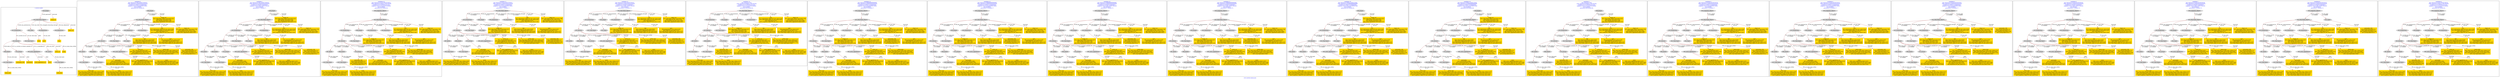digraph n0 {
fontcolor="blue"
remincross="true"
label="s24-s-norton-simon.json"
subgraph cluster_0 {
label="1-correct model"
n2[style="filled",color="white",fillcolor="lightgray",label="E12_Production1"];
n3[style="filled",color="white",fillcolor="lightgray",label="E21_Person1"];
n4[style="filled",color="white",fillcolor="lightgray",label="E52_Time-Span3"];
n5[style="filled",color="white",fillcolor="lightgray",label="E69_Death1"];
n6[style="filled",color="white",fillcolor="lightgray",label="E74_Group1"];
n7[style="filled",color="white",fillcolor="lightgray",label="E82_Actor_Appellation1"];
n8[style="filled",color="white",fillcolor="lightgray",label="E67_Birth1"];
n9[shape="plaintext",style="filled",fillcolor="gold",label="artist_uri"];
n10[style="filled",color="white",fillcolor="lightgray",label="E22_Man-Made_Object1"];
n11[style="filled",color="white",fillcolor="lightgray",label="E35_Title1"];
n12[style="filled",color="white",fillcolor="lightgray",label="E8_Acquisition1"];
n13[style="filled",color="white",fillcolor="lightgray",label="E54_Dimension1"];
n14[shape="plaintext",style="filled",fillcolor="gold",label="object_uri"];
n15[shape="plaintext",style="filled",fillcolor="gold",label="title"];
n16[style="filled",color="white",fillcolor="lightgray",label="E38_Image1"];
n17[shape="plaintext",style="filled",fillcolor="gold",label="image_url"];
n18[style="filled",color="white",fillcolor="lightgray",label="E52_Time-Span1"];
n19[shape="plaintext",style="filled",fillcolor="gold",label="birth_date"];
n20[style="filled",color="white",fillcolor="lightgray",label="E52_Time-Span2"];
n21[shape="plaintext",style="filled",fillcolor="gold",label="death_date"];
n22[shape="plaintext",style="filled",fillcolor="gold",label="made"];
n23[shape="plaintext",style="filled",fillcolor="gold",label="dim"];
n24[shape="plaintext",style="filled",fillcolor="gold",label="nationality_URI"];
n25[shape="plaintext",style="filled",fillcolor="gold",label="nationality"];
n26[shape="plaintext",style="filled",fillcolor="gold",label="artist_appellation_uri"];
n27[shape="plaintext",style="filled",fillcolor="gold",label="artist"];
n28[shape="plaintext",style="filled",fillcolor="gold",label="prov"];
}
subgraph cluster_1 {
label="candidate 0\nlink coherence:0.9615384615384616\nnode coherence:0.9583333333333334\nconfidence:0.48082151839948484\nmapping score:0.5053593095519651\ncost:25.99939\n-precision:0.81-recall:0.81"
n30[style="filled",color="white",fillcolor="lightgray",label="E12_Production1"];
n31[style="filled",color="white",fillcolor="lightgray",label="E21_Person1"];
n32[style="filled",color="white",fillcolor="lightgray",label="E52_Time-Span2"];
n33[style="filled",color="white",fillcolor="lightgray",label="E55_Type1"];
n34[style="filled",color="white",fillcolor="lightgray",label="E67_Birth1"];
n35[style="filled",color="white",fillcolor="lightgray",label="E69_Death1"];
n36[style="filled",color="white",fillcolor="lightgray",label="E74_Group1"];
n37[style="filled",color="white",fillcolor="lightgray",label="E82_Actor_Appellation1"];
n38[style="filled",color="white",fillcolor="lightgray",label="E22_Man-Made_Object1"];
n39[style="filled",color="white",fillcolor="lightgray",label="E54_Dimension1"];
n40[style="filled",color="white",fillcolor="lightgray",label="E8_Acquisition1"];
n41[style="filled",color="white",fillcolor="lightgray",label="E38_Image1"];
n42[style="filled",color="white",fillcolor="lightgray",label="E52_Time-Span1"];
n43[style="filled",color="white",fillcolor="lightgray",label="E52_Time-Span3"];
n44[shape="plaintext",style="filled",fillcolor="gold",label="birth_date\n[E52_Time-Span,P82_at_some_time_within,0.385]\n[E52_Time-Span,P82b_end_of_the_end,0.361]\n[E52_Time-Span,P82a_begin_of_the_begin,0.211]\n[E33_Linguistic_Object,P3_has_note,0.043]"];
n45[shape="plaintext",style="filled",fillcolor="gold",label="title\n[E73_Information_Object,P3_has_note,0.329]\n[E22_Man-Made_Object,P3_has_note,0.281]\n[E35_Title,label,0.227]\n[E33_Linguistic_Object,P3_has_note,0.163]"];
n46[shape="plaintext",style="filled",fillcolor="gold",label="nationality_URI\n[E74_Group,classLink,0.71]\n[E55_Type,classLink,0.17]\n[E57_Material,classLink,0.109]\n[E74_Group,label,0.011]"];
n47[shape="plaintext",style="filled",fillcolor="gold",label="made\n[E52_Time-Span,P82_at_some_time_within,0.557]\n[E52_Time-Span,P82b_end_of_the_end,0.271]\n[E73_Information_Object,P3_has_note,0.092]\n[E22_Man-Made_Object,P3_has_note,0.08]"];
n48[shape="plaintext",style="filled",fillcolor="gold",label="object_uri\n[E22_Man-Made_Object,classLink,0.706]\n[E30_Right,P3_has_note,0.124]\n[E8_Acquisition,P3_has_note,0.089]\n[E82_Actor_Appellation,label,0.081]"];
n49[shape="plaintext",style="filled",fillcolor="gold",label="dim\n[E54_Dimension,P3_has_note,0.916]\n[E82_Actor_Appellation,label,0.031]\n[E73_Information_Object,P3_has_note,0.029]\n[E22_Man-Made_Object,P3_has_note,0.024]"];
n50[shape="plaintext",style="filled",fillcolor="gold",label="prov\n[E8_Acquisition,P3_has_note,0.419]\n[E30_Right,P3_has_note,0.321]\n[E73_Information_Object,P3_has_note,0.137]\n[E22_Man-Made_Object,P3_has_note,0.123]"];
n51[shape="plaintext",style="filled",fillcolor="gold",label="image_url\n[E22_Man-Made_Object,classLink,0.457]\n[E38_Image,classLink,0.223]\n[E21_Person,classLink,0.186]\n[E82_Actor_Appellation,classLink,0.133]"];
n52[shape="plaintext",style="filled",fillcolor="gold",label="death_date\n[E52_Time-Span,P82_at_some_time_within,0.41]\n[E52_Time-Span,P82b_end_of_the_end,0.364]\n[E52_Time-Span,P82a_begin_of_the_begin,0.162]\n[E52_Time-Span,label,0.064]"];
n53[shape="plaintext",style="filled",fillcolor="gold",label="artist_appellation_uri\n[E82_Actor_Appellation,classLink,0.916]\n[E21_Person,classLink,0.059]\n[E30_Right,P3_has_note,0.015]\n[E8_Acquisition,P3_has_note,0.01]"];
n54[shape="plaintext",style="filled",fillcolor="gold",label="artist_uri\n[E21_Person,classLink,0.467]\n[E82_Actor_Appellation,classLink,0.335]\n[E30_Right,P3_has_note,0.119]\n[E8_Acquisition,P3_has_note,0.078]"];
n55[shape="plaintext",style="filled",fillcolor="gold",label="nationality\n[E74_Group,label,0.506]\n[E74_Group,classLink,0.288]\n[E73_Information_Object,P3_has_note,0.11]\n[E22_Man-Made_Object,P3_has_note,0.095]"];
n56[shape="plaintext",style="filled",fillcolor="gold",label="artist\n[E82_Actor_Appellation,label,0.297]\n[E73_Information_Object,P3_has_note,0.269]\n[E22_Man-Made_Object,P3_has_note,0.243]\n[E8_Acquisition,P3_has_note,0.192]"];
}
subgraph cluster_2 {
label="candidate 1\nlink coherence:0.9615384615384616\nnode coherence:0.9583333333333334\nconfidence:0.4640814439648672\nmapping score:0.4997792847404258\ncost:25.99939\n-precision:0.77-recall:0.77"
n58[style="filled",color="white",fillcolor="lightgray",label="E12_Production1"];
n59[style="filled",color="white",fillcolor="lightgray",label="E21_Person1"];
n60[style="filled",color="white",fillcolor="lightgray",label="E52_Time-Span2"];
n61[style="filled",color="white",fillcolor="lightgray",label="E55_Type1"];
n62[style="filled",color="white",fillcolor="lightgray",label="E67_Birth1"];
n63[style="filled",color="white",fillcolor="lightgray",label="E69_Death1"];
n64[style="filled",color="white",fillcolor="lightgray",label="E74_Group1"];
n65[style="filled",color="white",fillcolor="lightgray",label="E82_Actor_Appellation1"];
n66[style="filled",color="white",fillcolor="lightgray",label="E22_Man-Made_Object1"];
n67[style="filled",color="white",fillcolor="lightgray",label="E54_Dimension1"];
n68[style="filled",color="white",fillcolor="lightgray",label="E8_Acquisition1"];
n69[style="filled",color="white",fillcolor="lightgray",label="E38_Image1"];
n70[style="filled",color="white",fillcolor="lightgray",label="E52_Time-Span1"];
n71[style="filled",color="white",fillcolor="lightgray",label="E52_Time-Span3"];
n72[shape="plaintext",style="filled",fillcolor="gold",label="birth_date\n[E52_Time-Span,P82_at_some_time_within,0.385]\n[E52_Time-Span,P82b_end_of_the_end,0.361]\n[E52_Time-Span,P82a_begin_of_the_begin,0.211]\n[E33_Linguistic_Object,P3_has_note,0.043]"];
n73[shape="plaintext",style="filled",fillcolor="gold",label="title\n[E73_Information_Object,P3_has_note,0.329]\n[E22_Man-Made_Object,P3_has_note,0.281]\n[E35_Title,label,0.227]\n[E33_Linguistic_Object,P3_has_note,0.163]"];
n74[shape="plaintext",style="filled",fillcolor="gold",label="nationality_URI\n[E74_Group,classLink,0.71]\n[E55_Type,classLink,0.17]\n[E57_Material,classLink,0.109]\n[E74_Group,label,0.011]"];
n75[shape="plaintext",style="filled",fillcolor="gold",label="made\n[E52_Time-Span,P82_at_some_time_within,0.557]\n[E52_Time-Span,P82b_end_of_the_end,0.271]\n[E73_Information_Object,P3_has_note,0.092]\n[E22_Man-Made_Object,P3_has_note,0.08]"];
n76[shape="plaintext",style="filled",fillcolor="gold",label="object_uri\n[E22_Man-Made_Object,classLink,0.706]\n[E30_Right,P3_has_note,0.124]\n[E8_Acquisition,P3_has_note,0.089]\n[E82_Actor_Appellation,label,0.081]"];
n77[shape="plaintext",style="filled",fillcolor="gold",label="dim\n[E54_Dimension,P3_has_note,0.916]\n[E82_Actor_Appellation,label,0.031]\n[E73_Information_Object,P3_has_note,0.029]\n[E22_Man-Made_Object,P3_has_note,0.024]"];
n78[shape="plaintext",style="filled",fillcolor="gold",label="prov\n[E8_Acquisition,P3_has_note,0.419]\n[E30_Right,P3_has_note,0.321]\n[E73_Information_Object,P3_has_note,0.137]\n[E22_Man-Made_Object,P3_has_note,0.123]"];
n79[shape="plaintext",style="filled",fillcolor="gold",label="image_url\n[E22_Man-Made_Object,classLink,0.457]\n[E38_Image,classLink,0.223]\n[E21_Person,classLink,0.186]\n[E82_Actor_Appellation,classLink,0.133]"];
n80[shape="plaintext",style="filled",fillcolor="gold",label="death_date\n[E52_Time-Span,P82_at_some_time_within,0.41]\n[E52_Time-Span,P82b_end_of_the_end,0.364]\n[E52_Time-Span,P82a_begin_of_the_begin,0.162]\n[E52_Time-Span,label,0.064]"];
n81[shape="plaintext",style="filled",fillcolor="gold",label="nationality\n[E74_Group,label,0.506]\n[E74_Group,classLink,0.288]\n[E73_Information_Object,P3_has_note,0.11]\n[E22_Man-Made_Object,P3_has_note,0.095]"];
n82[shape="plaintext",style="filled",fillcolor="gold",label="artist_appellation_uri\n[E82_Actor_Appellation,classLink,0.916]\n[E21_Person,classLink,0.059]\n[E30_Right,P3_has_note,0.015]\n[E8_Acquisition,P3_has_note,0.01]"];
n83[shape="plaintext",style="filled",fillcolor="gold",label="artist_uri\n[E21_Person,classLink,0.467]\n[E82_Actor_Appellation,classLink,0.335]\n[E30_Right,P3_has_note,0.119]\n[E8_Acquisition,P3_has_note,0.078]"];
n84[shape="plaintext",style="filled",fillcolor="gold",label="artist\n[E82_Actor_Appellation,label,0.297]\n[E73_Information_Object,P3_has_note,0.269]\n[E22_Man-Made_Object,P3_has_note,0.243]\n[E8_Acquisition,P3_has_note,0.192]"];
}
subgraph cluster_3 {
label="candidate 10\nlink coherence:0.9230769230769231\nnode coherence:0.9565217391304348\nconfidence:0.5223659561321542\nmapping score:0.5314241035490682\ncost:25.99946\n-precision:0.81-recall:0.81"
n86[style="filled",color="white",fillcolor="lightgray",label="E12_Production1"];
n87[style="filled",color="white",fillcolor="lightgray",label="E21_Person1"];
n88[style="filled",color="white",fillcolor="lightgray",label="E52_Time-Span2"];
n89[style="filled",color="white",fillcolor="lightgray",label="E67_Birth1"];
n90[style="filled",color="white",fillcolor="lightgray",label="E69_Death1"];
n91[style="filled",color="white",fillcolor="lightgray",label="E74_Group1"];
n92[style="filled",color="white",fillcolor="lightgray",label="E82_Actor_Appellation1"];
n93[style="filled",color="white",fillcolor="lightgray",label="E22_Man-Made_Object1"];
n94[style="filled",color="white",fillcolor="lightgray",label="E38_Image1"];
n95[style="filled",color="white",fillcolor="lightgray",label="E54_Dimension1"];
n96[style="filled",color="white",fillcolor="lightgray",label="E8_Acquisition1"];
n97[style="filled",color="white",fillcolor="lightgray",label="E33_Linguistic_Object1"];
n98[style="filled",color="white",fillcolor="lightgray",label="E52_Time-Span1"];
n99[style="filled",color="white",fillcolor="lightgray",label="E52_Time-Span3"];
n100[shape="plaintext",style="filled",fillcolor="gold",label="birth_date\n[E52_Time-Span,P82_at_some_time_within,0.385]\n[E52_Time-Span,P82b_end_of_the_end,0.361]\n[E52_Time-Span,P82a_begin_of_the_begin,0.211]\n[E33_Linguistic_Object,P3_has_note,0.043]"];
n101[shape="plaintext",style="filled",fillcolor="gold",label="title\n[E73_Information_Object,P3_has_note,0.329]\n[E22_Man-Made_Object,P3_has_note,0.281]\n[E35_Title,label,0.227]\n[E33_Linguistic_Object,P3_has_note,0.163]"];
n102[shape="plaintext",style="filled",fillcolor="gold",label="made\n[E52_Time-Span,P82_at_some_time_within,0.557]\n[E52_Time-Span,P82b_end_of_the_end,0.271]\n[E73_Information_Object,P3_has_note,0.092]\n[E22_Man-Made_Object,P3_has_note,0.08]"];
n103[shape="plaintext",style="filled",fillcolor="gold",label="object_uri\n[E22_Man-Made_Object,classLink,0.706]\n[E30_Right,P3_has_note,0.124]\n[E8_Acquisition,P3_has_note,0.089]\n[E82_Actor_Appellation,label,0.081]"];
n104[shape="plaintext",style="filled",fillcolor="gold",label="dim\n[E54_Dimension,P3_has_note,0.916]\n[E82_Actor_Appellation,label,0.031]\n[E73_Information_Object,P3_has_note,0.029]\n[E22_Man-Made_Object,P3_has_note,0.024]"];
n105[shape="plaintext",style="filled",fillcolor="gold",label="prov\n[E8_Acquisition,P3_has_note,0.419]\n[E30_Right,P3_has_note,0.321]\n[E73_Information_Object,P3_has_note,0.137]\n[E22_Man-Made_Object,P3_has_note,0.123]"];
n106[shape="plaintext",style="filled",fillcolor="gold",label="image_url\n[E22_Man-Made_Object,classLink,0.457]\n[E38_Image,classLink,0.223]\n[E21_Person,classLink,0.186]\n[E82_Actor_Appellation,classLink,0.133]"];
n107[shape="plaintext",style="filled",fillcolor="gold",label="death_date\n[E52_Time-Span,P82_at_some_time_within,0.41]\n[E52_Time-Span,P82b_end_of_the_end,0.364]\n[E52_Time-Span,P82a_begin_of_the_begin,0.162]\n[E52_Time-Span,label,0.064]"];
n108[shape="plaintext",style="filled",fillcolor="gold",label="nationality_URI\n[E74_Group,classLink,0.71]\n[E55_Type,classLink,0.17]\n[E57_Material,classLink,0.109]\n[E74_Group,label,0.011]"];
n109[shape="plaintext",style="filled",fillcolor="gold",label="artist_appellation_uri\n[E82_Actor_Appellation,classLink,0.916]\n[E21_Person,classLink,0.059]\n[E30_Right,P3_has_note,0.015]\n[E8_Acquisition,P3_has_note,0.01]"];
n110[shape="plaintext",style="filled",fillcolor="gold",label="artist_uri\n[E21_Person,classLink,0.467]\n[E82_Actor_Appellation,classLink,0.335]\n[E30_Right,P3_has_note,0.119]\n[E8_Acquisition,P3_has_note,0.078]"];
n111[shape="plaintext",style="filled",fillcolor="gold",label="nationality\n[E74_Group,label,0.506]\n[E74_Group,classLink,0.288]\n[E73_Information_Object,P3_has_note,0.11]\n[E22_Man-Made_Object,P3_has_note,0.095]"];
n112[shape="plaintext",style="filled",fillcolor="gold",label="artist\n[E82_Actor_Appellation,label,0.297]\n[E73_Information_Object,P3_has_note,0.269]\n[E22_Man-Made_Object,P3_has_note,0.243]\n[E8_Acquisition,P3_has_note,0.192]"];
}
subgraph cluster_4 {
label="candidate 11\nlink coherence:0.9230769230769231\nnode coherence:0.9583333333333334\nconfidence:0.48082151839948484\nmapping score:0.5053593095519651\ncost:25.99942\n-precision:0.77-recall:0.77"
n114[style="filled",color="white",fillcolor="lightgray",label="E12_Production1"];
n115[style="filled",color="white",fillcolor="lightgray",label="E21_Person1"];
n116[style="filled",color="white",fillcolor="lightgray",label="E52_Time-Span2"];
n117[style="filled",color="white",fillcolor="lightgray",label="E55_Type1"];
n118[style="filled",color="white",fillcolor="lightgray",label="E67_Birth1"];
n119[style="filled",color="white",fillcolor="lightgray",label="E69_Death1"];
n120[style="filled",color="white",fillcolor="lightgray",label="E74_Group1"];
n121[style="filled",color="white",fillcolor="lightgray",label="E82_Actor_Appellation1"];
n122[style="filled",color="white",fillcolor="lightgray",label="E22_Man-Made_Object1"];
n123[style="filled",color="white",fillcolor="lightgray",label="E38_Image1"];
n124[style="filled",color="white",fillcolor="lightgray",label="E54_Dimension1"];
n125[style="filled",color="white",fillcolor="lightgray",label="E8_Acquisition1"];
n126[style="filled",color="white",fillcolor="lightgray",label="E52_Time-Span1"];
n127[style="filled",color="white",fillcolor="lightgray",label="E52_Time-Span3"];
n128[shape="plaintext",style="filled",fillcolor="gold",label="birth_date\n[E52_Time-Span,P82_at_some_time_within,0.385]\n[E52_Time-Span,P82b_end_of_the_end,0.361]\n[E52_Time-Span,P82a_begin_of_the_begin,0.211]\n[E33_Linguistic_Object,P3_has_note,0.043]"];
n129[shape="plaintext",style="filled",fillcolor="gold",label="title\n[E73_Information_Object,P3_has_note,0.329]\n[E22_Man-Made_Object,P3_has_note,0.281]\n[E35_Title,label,0.227]\n[E33_Linguistic_Object,P3_has_note,0.163]"];
n130[shape="plaintext",style="filled",fillcolor="gold",label="nationality_URI\n[E74_Group,classLink,0.71]\n[E55_Type,classLink,0.17]\n[E57_Material,classLink,0.109]\n[E74_Group,label,0.011]"];
n131[shape="plaintext",style="filled",fillcolor="gold",label="made\n[E52_Time-Span,P82_at_some_time_within,0.557]\n[E52_Time-Span,P82b_end_of_the_end,0.271]\n[E73_Information_Object,P3_has_note,0.092]\n[E22_Man-Made_Object,P3_has_note,0.08]"];
n132[shape="plaintext",style="filled",fillcolor="gold",label="object_uri\n[E22_Man-Made_Object,classLink,0.706]\n[E30_Right,P3_has_note,0.124]\n[E8_Acquisition,P3_has_note,0.089]\n[E82_Actor_Appellation,label,0.081]"];
n133[shape="plaintext",style="filled",fillcolor="gold",label="dim\n[E54_Dimension,P3_has_note,0.916]\n[E82_Actor_Appellation,label,0.031]\n[E73_Information_Object,P3_has_note,0.029]\n[E22_Man-Made_Object,P3_has_note,0.024]"];
n134[shape="plaintext",style="filled",fillcolor="gold",label="prov\n[E8_Acquisition,P3_has_note,0.419]\n[E30_Right,P3_has_note,0.321]\n[E73_Information_Object,P3_has_note,0.137]\n[E22_Man-Made_Object,P3_has_note,0.123]"];
n135[shape="plaintext",style="filled",fillcolor="gold",label="image_url\n[E22_Man-Made_Object,classLink,0.457]\n[E38_Image,classLink,0.223]\n[E21_Person,classLink,0.186]\n[E82_Actor_Appellation,classLink,0.133]"];
n136[shape="plaintext",style="filled",fillcolor="gold",label="death_date\n[E52_Time-Span,P82_at_some_time_within,0.41]\n[E52_Time-Span,P82b_end_of_the_end,0.364]\n[E52_Time-Span,P82a_begin_of_the_begin,0.162]\n[E52_Time-Span,label,0.064]"];
n137[shape="plaintext",style="filled",fillcolor="gold",label="artist_appellation_uri\n[E82_Actor_Appellation,classLink,0.916]\n[E21_Person,classLink,0.059]\n[E30_Right,P3_has_note,0.015]\n[E8_Acquisition,P3_has_note,0.01]"];
n138[shape="plaintext",style="filled",fillcolor="gold",label="artist_uri\n[E21_Person,classLink,0.467]\n[E82_Actor_Appellation,classLink,0.335]\n[E30_Right,P3_has_note,0.119]\n[E8_Acquisition,P3_has_note,0.078]"];
n139[shape="plaintext",style="filled",fillcolor="gold",label="nationality\n[E74_Group,label,0.506]\n[E74_Group,classLink,0.288]\n[E73_Information_Object,P3_has_note,0.11]\n[E22_Man-Made_Object,P3_has_note,0.095]"];
n140[shape="plaintext",style="filled",fillcolor="gold",label="artist\n[E82_Actor_Appellation,label,0.297]\n[E73_Information_Object,P3_has_note,0.269]\n[E22_Man-Made_Object,P3_has_note,0.243]\n[E8_Acquisition,P3_has_note,0.192]"];
}
subgraph cluster_5 {
label="candidate 12\nlink coherence:0.9230769230769231\nnode coherence:0.9583333333333334\nconfidence:0.4640814439648672\nmapping score:0.4997792847404258\ncost:25.99942\n-precision:0.73-recall:0.73"
n142[style="filled",color="white",fillcolor="lightgray",label="E12_Production1"];
n143[style="filled",color="white",fillcolor="lightgray",label="E21_Person1"];
n144[style="filled",color="white",fillcolor="lightgray",label="E52_Time-Span2"];
n145[style="filled",color="white",fillcolor="lightgray",label="E55_Type1"];
n146[style="filled",color="white",fillcolor="lightgray",label="E67_Birth1"];
n147[style="filled",color="white",fillcolor="lightgray",label="E69_Death1"];
n148[style="filled",color="white",fillcolor="lightgray",label="E74_Group1"];
n149[style="filled",color="white",fillcolor="lightgray",label="E82_Actor_Appellation1"];
n150[style="filled",color="white",fillcolor="lightgray",label="E22_Man-Made_Object1"];
n151[style="filled",color="white",fillcolor="lightgray",label="E38_Image1"];
n152[style="filled",color="white",fillcolor="lightgray",label="E54_Dimension1"];
n153[style="filled",color="white",fillcolor="lightgray",label="E8_Acquisition1"];
n154[style="filled",color="white",fillcolor="lightgray",label="E52_Time-Span1"];
n155[style="filled",color="white",fillcolor="lightgray",label="E52_Time-Span3"];
n156[shape="plaintext",style="filled",fillcolor="gold",label="birth_date\n[E52_Time-Span,P82_at_some_time_within,0.385]\n[E52_Time-Span,P82b_end_of_the_end,0.361]\n[E52_Time-Span,P82a_begin_of_the_begin,0.211]\n[E33_Linguistic_Object,P3_has_note,0.043]"];
n157[shape="plaintext",style="filled",fillcolor="gold",label="title\n[E73_Information_Object,P3_has_note,0.329]\n[E22_Man-Made_Object,P3_has_note,0.281]\n[E35_Title,label,0.227]\n[E33_Linguistic_Object,P3_has_note,0.163]"];
n158[shape="plaintext",style="filled",fillcolor="gold",label="nationality_URI\n[E74_Group,classLink,0.71]\n[E55_Type,classLink,0.17]\n[E57_Material,classLink,0.109]\n[E74_Group,label,0.011]"];
n159[shape="plaintext",style="filled",fillcolor="gold",label="made\n[E52_Time-Span,P82_at_some_time_within,0.557]\n[E52_Time-Span,P82b_end_of_the_end,0.271]\n[E73_Information_Object,P3_has_note,0.092]\n[E22_Man-Made_Object,P3_has_note,0.08]"];
n160[shape="plaintext",style="filled",fillcolor="gold",label="object_uri\n[E22_Man-Made_Object,classLink,0.706]\n[E30_Right,P3_has_note,0.124]\n[E8_Acquisition,P3_has_note,0.089]\n[E82_Actor_Appellation,label,0.081]"];
n161[shape="plaintext",style="filled",fillcolor="gold",label="dim\n[E54_Dimension,P3_has_note,0.916]\n[E82_Actor_Appellation,label,0.031]\n[E73_Information_Object,P3_has_note,0.029]\n[E22_Man-Made_Object,P3_has_note,0.024]"];
n162[shape="plaintext",style="filled",fillcolor="gold",label="prov\n[E8_Acquisition,P3_has_note,0.419]\n[E30_Right,P3_has_note,0.321]\n[E73_Information_Object,P3_has_note,0.137]\n[E22_Man-Made_Object,P3_has_note,0.123]"];
n163[shape="plaintext",style="filled",fillcolor="gold",label="image_url\n[E22_Man-Made_Object,classLink,0.457]\n[E38_Image,classLink,0.223]\n[E21_Person,classLink,0.186]\n[E82_Actor_Appellation,classLink,0.133]"];
n164[shape="plaintext",style="filled",fillcolor="gold",label="death_date\n[E52_Time-Span,P82_at_some_time_within,0.41]\n[E52_Time-Span,P82b_end_of_the_end,0.364]\n[E52_Time-Span,P82a_begin_of_the_begin,0.162]\n[E52_Time-Span,label,0.064]"];
n165[shape="plaintext",style="filled",fillcolor="gold",label="nationality\n[E74_Group,label,0.506]\n[E74_Group,classLink,0.288]\n[E73_Information_Object,P3_has_note,0.11]\n[E22_Man-Made_Object,P3_has_note,0.095]"];
n166[shape="plaintext",style="filled",fillcolor="gold",label="artist_appellation_uri\n[E82_Actor_Appellation,classLink,0.916]\n[E21_Person,classLink,0.059]\n[E30_Right,P3_has_note,0.015]\n[E8_Acquisition,P3_has_note,0.01]"];
n167[shape="plaintext",style="filled",fillcolor="gold",label="artist_uri\n[E21_Person,classLink,0.467]\n[E82_Actor_Appellation,classLink,0.335]\n[E30_Right,P3_has_note,0.119]\n[E8_Acquisition,P3_has_note,0.078]"];
n168[shape="plaintext",style="filled",fillcolor="gold",label="artist\n[E82_Actor_Appellation,label,0.297]\n[E73_Information_Object,P3_has_note,0.269]\n[E22_Man-Made_Object,P3_has_note,0.243]\n[E8_Acquisition,P3_has_note,0.192]"];
}
subgraph cluster_6 {
label="candidate 13\nlink coherence:0.92\nnode coherence:0.9565217391304348\nconfidence:0.5223659561321542\nmapping score:0.5314241035490682\ncost:24.99947\n-precision:0.84-recall:0.81"
n170[style="filled",color="white",fillcolor="lightgray",label="E12_Production1"];
n171[style="filled",color="white",fillcolor="lightgray",label="E21_Person1"];
n172[style="filled",color="white",fillcolor="lightgray",label="E52_Time-Span2"];
n173[style="filled",color="white",fillcolor="lightgray",label="E67_Birth1"];
n174[style="filled",color="white",fillcolor="lightgray",label="E69_Death1"];
n175[style="filled",color="white",fillcolor="lightgray",label="E74_Group1"];
n176[style="filled",color="white",fillcolor="lightgray",label="E82_Actor_Appellation1"];
n177[style="filled",color="white",fillcolor="lightgray",label="E22_Man-Made_Object1"];
n178[style="filled",color="white",fillcolor="lightgray",label="E38_Image1"];
n179[style="filled",color="white",fillcolor="lightgray",label="E54_Dimension1"];
n180[style="filled",color="white",fillcolor="lightgray",label="E8_Acquisition1"];
n181[style="filled",color="white",fillcolor="lightgray",label="E52_Time-Span1"];
n182[style="filled",color="white",fillcolor="lightgray",label="E52_Time-Span3"];
n183[shape="plaintext",style="filled",fillcolor="gold",label="birth_date\n[E52_Time-Span,P82_at_some_time_within,0.385]\n[E52_Time-Span,P82b_end_of_the_end,0.361]\n[E52_Time-Span,P82a_begin_of_the_begin,0.211]\n[E33_Linguistic_Object,P3_has_note,0.043]"];
n184[shape="plaintext",style="filled",fillcolor="gold",label="title\n[E73_Information_Object,P3_has_note,0.329]\n[E22_Man-Made_Object,P3_has_note,0.281]\n[E35_Title,label,0.227]\n[E33_Linguistic_Object,P3_has_note,0.163]"];
n185[shape="plaintext",style="filled",fillcolor="gold",label="made\n[E52_Time-Span,P82_at_some_time_within,0.557]\n[E52_Time-Span,P82b_end_of_the_end,0.271]\n[E73_Information_Object,P3_has_note,0.092]\n[E22_Man-Made_Object,P3_has_note,0.08]"];
n186[shape="plaintext",style="filled",fillcolor="gold",label="object_uri\n[E22_Man-Made_Object,classLink,0.706]\n[E30_Right,P3_has_note,0.124]\n[E8_Acquisition,P3_has_note,0.089]\n[E82_Actor_Appellation,label,0.081]"];
n187[shape="plaintext",style="filled",fillcolor="gold",label="dim\n[E54_Dimension,P3_has_note,0.916]\n[E82_Actor_Appellation,label,0.031]\n[E73_Information_Object,P3_has_note,0.029]\n[E22_Man-Made_Object,P3_has_note,0.024]"];
n188[shape="plaintext",style="filled",fillcolor="gold",label="prov\n[E8_Acquisition,P3_has_note,0.419]\n[E30_Right,P3_has_note,0.321]\n[E73_Information_Object,P3_has_note,0.137]\n[E22_Man-Made_Object,P3_has_note,0.123]"];
n189[shape="plaintext",style="filled",fillcolor="gold",label="image_url\n[E22_Man-Made_Object,classLink,0.457]\n[E38_Image,classLink,0.223]\n[E21_Person,classLink,0.186]\n[E82_Actor_Appellation,classLink,0.133]"];
n190[shape="plaintext",style="filled",fillcolor="gold",label="death_date\n[E52_Time-Span,P82_at_some_time_within,0.41]\n[E52_Time-Span,P82b_end_of_the_end,0.364]\n[E52_Time-Span,P82a_begin_of_the_begin,0.162]\n[E52_Time-Span,label,0.064]"];
n191[shape="plaintext",style="filled",fillcolor="gold",label="nationality_URI\n[E74_Group,classLink,0.71]\n[E55_Type,classLink,0.17]\n[E57_Material,classLink,0.109]\n[E74_Group,label,0.011]"];
n192[shape="plaintext",style="filled",fillcolor="gold",label="artist_appellation_uri\n[E82_Actor_Appellation,classLink,0.916]\n[E21_Person,classLink,0.059]\n[E30_Right,P3_has_note,0.015]\n[E8_Acquisition,P3_has_note,0.01]"];
n193[shape="plaintext",style="filled",fillcolor="gold",label="artist_uri\n[E21_Person,classLink,0.467]\n[E82_Actor_Appellation,classLink,0.335]\n[E30_Right,P3_has_note,0.119]\n[E8_Acquisition,P3_has_note,0.078]"];
n194[shape="plaintext",style="filled",fillcolor="gold",label="nationality\n[E74_Group,label,0.506]\n[E74_Group,classLink,0.288]\n[E73_Information_Object,P3_has_note,0.11]\n[E22_Man-Made_Object,P3_has_note,0.095]"];
n195[shape="plaintext",style="filled",fillcolor="gold",label="artist\n[E82_Actor_Appellation,label,0.297]\n[E73_Information_Object,P3_has_note,0.269]\n[E22_Man-Made_Object,P3_has_note,0.243]\n[E8_Acquisition,P3_has_note,0.192]"];
}
subgraph cluster_7 {
label="candidate 14\nlink coherence:0.8888888888888888\nnode coherence:0.9583333333333334\nconfidence:0.48082151839948484\nmapping score:0.5053593095519651\ncost:26.99943\n-precision:0.74-recall:0.77"
n197[style="filled",color="white",fillcolor="lightgray",label="E12_Production1"];
n198[style="filled",color="white",fillcolor="lightgray",label="E21_Person1"];
n199[style="filled",color="white",fillcolor="lightgray",label="E52_Time-Span2"];
n200[style="filled",color="white",fillcolor="lightgray",label="E67_Birth1"];
n201[style="filled",color="white",fillcolor="lightgray",label="E69_Death1"];
n202[style="filled",color="white",fillcolor="lightgray",label="E74_Group1"];
n203[style="filled",color="white",fillcolor="lightgray",label="E82_Actor_Appellation1"];
n204[style="filled",color="white",fillcolor="lightgray",label="E22_Man-Made_Object1"];
n205[style="filled",color="white",fillcolor="lightgray",label="E38_Image1"];
n206[style="filled",color="white",fillcolor="lightgray",label="E54_Dimension1"];
n207[style="filled",color="white",fillcolor="lightgray",label="E55_Type2"];
n208[style="filled",color="white",fillcolor="lightgray",label="E8_Acquisition1"];
n209[style="filled",color="white",fillcolor="lightgray",label="E33_Linguistic_Object2"];
n210[style="filled",color="white",fillcolor="lightgray",label="E52_Time-Span1"];
n211[style="filled",color="white",fillcolor="lightgray",label="E52_Time-Span3"];
n212[shape="plaintext",style="filled",fillcolor="gold",label="birth_date\n[E52_Time-Span,P82_at_some_time_within,0.385]\n[E52_Time-Span,P82b_end_of_the_end,0.361]\n[E52_Time-Span,P82a_begin_of_the_begin,0.211]\n[E33_Linguistic_Object,P3_has_note,0.043]"];
n213[shape="plaintext",style="filled",fillcolor="gold",label="title\n[E73_Information_Object,P3_has_note,0.329]\n[E22_Man-Made_Object,P3_has_note,0.281]\n[E35_Title,label,0.227]\n[E33_Linguistic_Object,P3_has_note,0.163]"];
n214[shape="plaintext",style="filled",fillcolor="gold",label="made\n[E52_Time-Span,P82_at_some_time_within,0.557]\n[E52_Time-Span,P82b_end_of_the_end,0.271]\n[E73_Information_Object,P3_has_note,0.092]\n[E22_Man-Made_Object,P3_has_note,0.08]"];
n215[shape="plaintext",style="filled",fillcolor="gold",label="object_uri\n[E22_Man-Made_Object,classLink,0.706]\n[E30_Right,P3_has_note,0.124]\n[E8_Acquisition,P3_has_note,0.089]\n[E82_Actor_Appellation,label,0.081]"];
n216[shape="plaintext",style="filled",fillcolor="gold",label="dim\n[E54_Dimension,P3_has_note,0.916]\n[E82_Actor_Appellation,label,0.031]\n[E73_Information_Object,P3_has_note,0.029]\n[E22_Man-Made_Object,P3_has_note,0.024]"];
n217[shape="plaintext",style="filled",fillcolor="gold",label="prov\n[E8_Acquisition,P3_has_note,0.419]\n[E30_Right,P3_has_note,0.321]\n[E73_Information_Object,P3_has_note,0.137]\n[E22_Man-Made_Object,P3_has_note,0.123]"];
n218[shape="plaintext",style="filled",fillcolor="gold",label="image_url\n[E22_Man-Made_Object,classLink,0.457]\n[E38_Image,classLink,0.223]\n[E21_Person,classLink,0.186]\n[E82_Actor_Appellation,classLink,0.133]"];
n219[shape="plaintext",style="filled",fillcolor="gold",label="death_date\n[E52_Time-Span,P82_at_some_time_within,0.41]\n[E52_Time-Span,P82b_end_of_the_end,0.364]\n[E52_Time-Span,P82a_begin_of_the_begin,0.162]\n[E52_Time-Span,label,0.064]"];
n220[shape="plaintext",style="filled",fillcolor="gold",label="artist_appellation_uri\n[E82_Actor_Appellation,classLink,0.916]\n[E21_Person,classLink,0.059]\n[E30_Right,P3_has_note,0.015]\n[E8_Acquisition,P3_has_note,0.01]"];
n221[shape="plaintext",style="filled",fillcolor="gold",label="artist_uri\n[E21_Person,classLink,0.467]\n[E82_Actor_Appellation,classLink,0.335]\n[E30_Right,P3_has_note,0.119]\n[E8_Acquisition,P3_has_note,0.078]"];
n222[shape="plaintext",style="filled",fillcolor="gold",label="nationality\n[E74_Group,label,0.506]\n[E74_Group,classLink,0.288]\n[E73_Information_Object,P3_has_note,0.11]\n[E22_Man-Made_Object,P3_has_note,0.095]"];
n223[shape="plaintext",style="filled",fillcolor="gold",label="nationality_URI\n[E74_Group,classLink,0.71]\n[E55_Type,classLink,0.17]\n[E57_Material,classLink,0.109]\n[E74_Group,label,0.011]"];
n224[shape="plaintext",style="filled",fillcolor="gold",label="artist\n[E82_Actor_Appellation,label,0.297]\n[E73_Information_Object,P3_has_note,0.269]\n[E22_Man-Made_Object,P3_has_note,0.243]\n[E8_Acquisition,P3_has_note,0.192]"];
}
subgraph cluster_8 {
label="candidate 15\nlink coherence:0.8888888888888888\nnode coherence:0.9583333333333334\nconfidence:0.48082151839948484\nmapping score:0.5053593095519651\ncost:26.99944\n-precision:0.74-recall:0.77"
n226[style="filled",color="white",fillcolor="lightgray",label="E12_Production1"];
n227[style="filled",color="white",fillcolor="lightgray",label="E21_Person1"];
n228[style="filled",color="white",fillcolor="lightgray",label="E52_Time-Span2"];
n229[style="filled",color="white",fillcolor="lightgray",label="E67_Birth1"];
n230[style="filled",color="white",fillcolor="lightgray",label="E69_Death1"];
n231[style="filled",color="white",fillcolor="lightgray",label="E74_Group1"];
n232[style="filled",color="white",fillcolor="lightgray",label="E82_Actor_Appellation1"];
n233[style="filled",color="white",fillcolor="lightgray",label="E22_Man-Made_Object1"];
n234[style="filled",color="white",fillcolor="lightgray",label="E38_Image1"];
n235[style="filled",color="white",fillcolor="lightgray",label="E54_Dimension1"];
n236[style="filled",color="white",fillcolor="lightgray",label="E55_Type2"];
n237[style="filled",color="white",fillcolor="lightgray",label="E8_Acquisition1"];
n238[style="filled",color="white",fillcolor="lightgray",label="E33_Linguistic_Object1"];
n239[style="filled",color="white",fillcolor="lightgray",label="E52_Time-Span1"];
n240[style="filled",color="white",fillcolor="lightgray",label="E52_Time-Span3"];
n241[shape="plaintext",style="filled",fillcolor="gold",label="birth_date\n[E52_Time-Span,P82_at_some_time_within,0.385]\n[E52_Time-Span,P82b_end_of_the_end,0.361]\n[E52_Time-Span,P82a_begin_of_the_begin,0.211]\n[E33_Linguistic_Object,P3_has_note,0.043]"];
n242[shape="plaintext",style="filled",fillcolor="gold",label="title\n[E73_Information_Object,P3_has_note,0.329]\n[E22_Man-Made_Object,P3_has_note,0.281]\n[E35_Title,label,0.227]\n[E33_Linguistic_Object,P3_has_note,0.163]"];
n243[shape="plaintext",style="filled",fillcolor="gold",label="made\n[E52_Time-Span,P82_at_some_time_within,0.557]\n[E52_Time-Span,P82b_end_of_the_end,0.271]\n[E73_Information_Object,P3_has_note,0.092]\n[E22_Man-Made_Object,P3_has_note,0.08]"];
n244[shape="plaintext",style="filled",fillcolor="gold",label="object_uri\n[E22_Man-Made_Object,classLink,0.706]\n[E30_Right,P3_has_note,0.124]\n[E8_Acquisition,P3_has_note,0.089]\n[E82_Actor_Appellation,label,0.081]"];
n245[shape="plaintext",style="filled",fillcolor="gold",label="dim\n[E54_Dimension,P3_has_note,0.916]\n[E82_Actor_Appellation,label,0.031]\n[E73_Information_Object,P3_has_note,0.029]\n[E22_Man-Made_Object,P3_has_note,0.024]"];
n246[shape="plaintext",style="filled",fillcolor="gold",label="prov\n[E8_Acquisition,P3_has_note,0.419]\n[E30_Right,P3_has_note,0.321]\n[E73_Information_Object,P3_has_note,0.137]\n[E22_Man-Made_Object,P3_has_note,0.123]"];
n247[shape="plaintext",style="filled",fillcolor="gold",label="image_url\n[E22_Man-Made_Object,classLink,0.457]\n[E38_Image,classLink,0.223]\n[E21_Person,classLink,0.186]\n[E82_Actor_Appellation,classLink,0.133]"];
n248[shape="plaintext",style="filled",fillcolor="gold",label="death_date\n[E52_Time-Span,P82_at_some_time_within,0.41]\n[E52_Time-Span,P82b_end_of_the_end,0.364]\n[E52_Time-Span,P82a_begin_of_the_begin,0.162]\n[E52_Time-Span,label,0.064]"];
n249[shape="plaintext",style="filled",fillcolor="gold",label="artist_appellation_uri\n[E82_Actor_Appellation,classLink,0.916]\n[E21_Person,classLink,0.059]\n[E30_Right,P3_has_note,0.015]\n[E8_Acquisition,P3_has_note,0.01]"];
n250[shape="plaintext",style="filled",fillcolor="gold",label="artist_uri\n[E21_Person,classLink,0.467]\n[E82_Actor_Appellation,classLink,0.335]\n[E30_Right,P3_has_note,0.119]\n[E8_Acquisition,P3_has_note,0.078]"];
n251[shape="plaintext",style="filled",fillcolor="gold",label="nationality\n[E74_Group,label,0.506]\n[E74_Group,classLink,0.288]\n[E73_Information_Object,P3_has_note,0.11]\n[E22_Man-Made_Object,P3_has_note,0.095]"];
n252[shape="plaintext",style="filled",fillcolor="gold",label="nationality_URI\n[E74_Group,classLink,0.71]\n[E55_Type,classLink,0.17]\n[E57_Material,classLink,0.109]\n[E74_Group,label,0.011]"];
n253[shape="plaintext",style="filled",fillcolor="gold",label="artist\n[E82_Actor_Appellation,label,0.297]\n[E73_Information_Object,P3_has_note,0.269]\n[E22_Man-Made_Object,P3_has_note,0.243]\n[E8_Acquisition,P3_has_note,0.192]"];
}
subgraph cluster_9 {
label="candidate 16\nlink coherence:0.8888888888888888\nnode coherence:0.9583333333333334\nconfidence:0.4640814439648672\nmapping score:0.4997792847404258\ncost:26.99943\n-precision:0.7-recall:0.73"
n255[style="filled",color="white",fillcolor="lightgray",label="E12_Production1"];
n256[style="filled",color="white",fillcolor="lightgray",label="E21_Person1"];
n257[style="filled",color="white",fillcolor="lightgray",label="E52_Time-Span2"];
n258[style="filled",color="white",fillcolor="lightgray",label="E67_Birth1"];
n259[style="filled",color="white",fillcolor="lightgray",label="E69_Death1"];
n260[style="filled",color="white",fillcolor="lightgray",label="E74_Group1"];
n261[style="filled",color="white",fillcolor="lightgray",label="E82_Actor_Appellation1"];
n262[style="filled",color="white",fillcolor="lightgray",label="E22_Man-Made_Object1"];
n263[style="filled",color="white",fillcolor="lightgray",label="E38_Image1"];
n264[style="filled",color="white",fillcolor="lightgray",label="E54_Dimension1"];
n265[style="filled",color="white",fillcolor="lightgray",label="E55_Type2"];
n266[style="filled",color="white",fillcolor="lightgray",label="E8_Acquisition1"];
n267[style="filled",color="white",fillcolor="lightgray",label="E33_Linguistic_Object2"];
n268[style="filled",color="white",fillcolor="lightgray",label="E52_Time-Span1"];
n269[style="filled",color="white",fillcolor="lightgray",label="E52_Time-Span3"];
n270[shape="plaintext",style="filled",fillcolor="gold",label="birth_date\n[E52_Time-Span,P82_at_some_time_within,0.385]\n[E52_Time-Span,P82b_end_of_the_end,0.361]\n[E52_Time-Span,P82a_begin_of_the_begin,0.211]\n[E33_Linguistic_Object,P3_has_note,0.043]"];
n271[shape="plaintext",style="filled",fillcolor="gold",label="title\n[E73_Information_Object,P3_has_note,0.329]\n[E22_Man-Made_Object,P3_has_note,0.281]\n[E35_Title,label,0.227]\n[E33_Linguistic_Object,P3_has_note,0.163]"];
n272[shape="plaintext",style="filled",fillcolor="gold",label="made\n[E52_Time-Span,P82_at_some_time_within,0.557]\n[E52_Time-Span,P82b_end_of_the_end,0.271]\n[E73_Information_Object,P3_has_note,0.092]\n[E22_Man-Made_Object,P3_has_note,0.08]"];
n273[shape="plaintext",style="filled",fillcolor="gold",label="object_uri\n[E22_Man-Made_Object,classLink,0.706]\n[E30_Right,P3_has_note,0.124]\n[E8_Acquisition,P3_has_note,0.089]\n[E82_Actor_Appellation,label,0.081]"];
n274[shape="plaintext",style="filled",fillcolor="gold",label="dim\n[E54_Dimension,P3_has_note,0.916]\n[E82_Actor_Appellation,label,0.031]\n[E73_Information_Object,P3_has_note,0.029]\n[E22_Man-Made_Object,P3_has_note,0.024]"];
n275[shape="plaintext",style="filled",fillcolor="gold",label="prov\n[E8_Acquisition,P3_has_note,0.419]\n[E30_Right,P3_has_note,0.321]\n[E73_Information_Object,P3_has_note,0.137]\n[E22_Man-Made_Object,P3_has_note,0.123]"];
n276[shape="plaintext",style="filled",fillcolor="gold",label="image_url\n[E22_Man-Made_Object,classLink,0.457]\n[E38_Image,classLink,0.223]\n[E21_Person,classLink,0.186]\n[E82_Actor_Appellation,classLink,0.133]"];
n277[shape="plaintext",style="filled",fillcolor="gold",label="death_date\n[E52_Time-Span,P82_at_some_time_within,0.41]\n[E52_Time-Span,P82b_end_of_the_end,0.364]\n[E52_Time-Span,P82a_begin_of_the_begin,0.162]\n[E52_Time-Span,label,0.064]"];
n278[shape="plaintext",style="filled",fillcolor="gold",label="nationality\n[E74_Group,label,0.506]\n[E74_Group,classLink,0.288]\n[E73_Information_Object,P3_has_note,0.11]\n[E22_Man-Made_Object,P3_has_note,0.095]"];
n279[shape="plaintext",style="filled",fillcolor="gold",label="artist_appellation_uri\n[E82_Actor_Appellation,classLink,0.916]\n[E21_Person,classLink,0.059]\n[E30_Right,P3_has_note,0.015]\n[E8_Acquisition,P3_has_note,0.01]"];
n280[shape="plaintext",style="filled",fillcolor="gold",label="artist_uri\n[E21_Person,classLink,0.467]\n[E82_Actor_Appellation,classLink,0.335]\n[E30_Right,P3_has_note,0.119]\n[E8_Acquisition,P3_has_note,0.078]"];
n281[shape="plaintext",style="filled",fillcolor="gold",label="nationality_URI\n[E74_Group,classLink,0.71]\n[E55_Type,classLink,0.17]\n[E57_Material,classLink,0.109]\n[E74_Group,label,0.011]"];
n282[shape="plaintext",style="filled",fillcolor="gold",label="artist\n[E82_Actor_Appellation,label,0.297]\n[E73_Information_Object,P3_has_note,0.269]\n[E22_Man-Made_Object,P3_has_note,0.243]\n[E8_Acquisition,P3_has_note,0.192]"];
}
subgraph cluster_10 {
label="candidate 17\nlink coherence:0.8888888888888888\nnode coherence:0.9583333333333334\nconfidence:0.4640814439648672\nmapping score:0.4997792847404258\ncost:26.99944\n-precision:0.7-recall:0.73"
n284[style="filled",color="white",fillcolor="lightgray",label="E12_Production1"];
n285[style="filled",color="white",fillcolor="lightgray",label="E21_Person1"];
n286[style="filled",color="white",fillcolor="lightgray",label="E52_Time-Span2"];
n287[style="filled",color="white",fillcolor="lightgray",label="E67_Birth1"];
n288[style="filled",color="white",fillcolor="lightgray",label="E69_Death1"];
n289[style="filled",color="white",fillcolor="lightgray",label="E74_Group1"];
n290[style="filled",color="white",fillcolor="lightgray",label="E82_Actor_Appellation1"];
n291[style="filled",color="white",fillcolor="lightgray",label="E22_Man-Made_Object1"];
n292[style="filled",color="white",fillcolor="lightgray",label="E38_Image1"];
n293[style="filled",color="white",fillcolor="lightgray",label="E54_Dimension1"];
n294[style="filled",color="white",fillcolor="lightgray",label="E55_Type2"];
n295[style="filled",color="white",fillcolor="lightgray",label="E8_Acquisition1"];
n296[style="filled",color="white",fillcolor="lightgray",label="E33_Linguistic_Object1"];
n297[style="filled",color="white",fillcolor="lightgray",label="E52_Time-Span1"];
n298[style="filled",color="white",fillcolor="lightgray",label="E52_Time-Span3"];
n299[shape="plaintext",style="filled",fillcolor="gold",label="birth_date\n[E52_Time-Span,P82_at_some_time_within,0.385]\n[E52_Time-Span,P82b_end_of_the_end,0.361]\n[E52_Time-Span,P82a_begin_of_the_begin,0.211]\n[E33_Linguistic_Object,P3_has_note,0.043]"];
n300[shape="plaintext",style="filled",fillcolor="gold",label="title\n[E73_Information_Object,P3_has_note,0.329]\n[E22_Man-Made_Object,P3_has_note,0.281]\n[E35_Title,label,0.227]\n[E33_Linguistic_Object,P3_has_note,0.163]"];
n301[shape="plaintext",style="filled",fillcolor="gold",label="made\n[E52_Time-Span,P82_at_some_time_within,0.557]\n[E52_Time-Span,P82b_end_of_the_end,0.271]\n[E73_Information_Object,P3_has_note,0.092]\n[E22_Man-Made_Object,P3_has_note,0.08]"];
n302[shape="plaintext",style="filled",fillcolor="gold",label="object_uri\n[E22_Man-Made_Object,classLink,0.706]\n[E30_Right,P3_has_note,0.124]\n[E8_Acquisition,P3_has_note,0.089]\n[E82_Actor_Appellation,label,0.081]"];
n303[shape="plaintext",style="filled",fillcolor="gold",label="dim\n[E54_Dimension,P3_has_note,0.916]\n[E82_Actor_Appellation,label,0.031]\n[E73_Information_Object,P3_has_note,0.029]\n[E22_Man-Made_Object,P3_has_note,0.024]"];
n304[shape="plaintext",style="filled",fillcolor="gold",label="prov\n[E8_Acquisition,P3_has_note,0.419]\n[E30_Right,P3_has_note,0.321]\n[E73_Information_Object,P3_has_note,0.137]\n[E22_Man-Made_Object,P3_has_note,0.123]"];
n305[shape="plaintext",style="filled",fillcolor="gold",label="image_url\n[E22_Man-Made_Object,classLink,0.457]\n[E38_Image,classLink,0.223]\n[E21_Person,classLink,0.186]\n[E82_Actor_Appellation,classLink,0.133]"];
n306[shape="plaintext",style="filled",fillcolor="gold",label="death_date\n[E52_Time-Span,P82_at_some_time_within,0.41]\n[E52_Time-Span,P82b_end_of_the_end,0.364]\n[E52_Time-Span,P82a_begin_of_the_begin,0.162]\n[E52_Time-Span,label,0.064]"];
n307[shape="plaintext",style="filled",fillcolor="gold",label="nationality\n[E74_Group,label,0.506]\n[E74_Group,classLink,0.288]\n[E73_Information_Object,P3_has_note,0.11]\n[E22_Man-Made_Object,P3_has_note,0.095]"];
n308[shape="plaintext",style="filled",fillcolor="gold",label="artist_appellation_uri\n[E82_Actor_Appellation,classLink,0.916]\n[E21_Person,classLink,0.059]\n[E30_Right,P3_has_note,0.015]\n[E8_Acquisition,P3_has_note,0.01]"];
n309[shape="plaintext",style="filled",fillcolor="gold",label="artist_uri\n[E21_Person,classLink,0.467]\n[E82_Actor_Appellation,classLink,0.335]\n[E30_Right,P3_has_note,0.119]\n[E8_Acquisition,P3_has_note,0.078]"];
n310[shape="plaintext",style="filled",fillcolor="gold",label="nationality_URI\n[E74_Group,classLink,0.71]\n[E55_Type,classLink,0.17]\n[E57_Material,classLink,0.109]\n[E74_Group,label,0.011]"];
n311[shape="plaintext",style="filled",fillcolor="gold",label="artist\n[E82_Actor_Appellation,label,0.297]\n[E73_Information_Object,P3_has_note,0.269]\n[E22_Man-Made_Object,P3_has_note,0.243]\n[E8_Acquisition,P3_has_note,0.192]"];
}
subgraph cluster_11 {
label="candidate 18\nlink coherence:0.8846153846153846\nnode coherence:0.9166666666666666\nconfidence:0.48082151839948484\nmapping score:0.49147042066307606\ncost:25.99942\n-precision:0.81-recall:0.81"
n313[style="filled",color="white",fillcolor="lightgray",label="E12_Production1"];
n314[style="filled",color="white",fillcolor="lightgray",label="E21_Person1"];
n315[style="filled",color="white",fillcolor="lightgray",label="E52_Time-Span2"];
n316[style="filled",color="white",fillcolor="lightgray",label="E55_Type1"];
n317[style="filled",color="white",fillcolor="lightgray",label="E67_Birth1"];
n318[style="filled",color="white",fillcolor="lightgray",label="E69_Death1"];
n319[style="filled",color="white",fillcolor="lightgray",label="E74_Group1"];
n320[style="filled",color="white",fillcolor="lightgray",label="E82_Actor_Appellation1"];
n321[style="filled",color="white",fillcolor="lightgray",label="E22_Man-Made_Object1"];
n322[style="filled",color="white",fillcolor="lightgray",label="E54_Dimension1"];
n323[style="filled",color="white",fillcolor="lightgray",label="E8_Acquisition1"];
n324[style="filled",color="white",fillcolor="lightgray",label="E38_Image1"];
n325[style="filled",color="white",fillcolor="lightgray",label="E52_Time-Span1"];
n326[style="filled",color="white",fillcolor="lightgray",label="E52_Time-Span4"];
n327[shape="plaintext",style="filled",fillcolor="gold",label="birth_date\n[E52_Time-Span,P82_at_some_time_within,0.385]\n[E52_Time-Span,P82b_end_of_the_end,0.361]\n[E52_Time-Span,P82a_begin_of_the_begin,0.211]\n[E33_Linguistic_Object,P3_has_note,0.043]"];
n328[shape="plaintext",style="filled",fillcolor="gold",label="title\n[E73_Information_Object,P3_has_note,0.329]\n[E22_Man-Made_Object,P3_has_note,0.281]\n[E35_Title,label,0.227]\n[E33_Linguistic_Object,P3_has_note,0.163]"];
n329[shape="plaintext",style="filled",fillcolor="gold",label="nationality_URI\n[E74_Group,classLink,0.71]\n[E55_Type,classLink,0.17]\n[E57_Material,classLink,0.109]\n[E74_Group,label,0.011]"];
n330[shape="plaintext",style="filled",fillcolor="gold",label="object_uri\n[E22_Man-Made_Object,classLink,0.706]\n[E30_Right,P3_has_note,0.124]\n[E8_Acquisition,P3_has_note,0.089]\n[E82_Actor_Appellation,label,0.081]"];
n331[shape="plaintext",style="filled",fillcolor="gold",label="dim\n[E54_Dimension,P3_has_note,0.916]\n[E82_Actor_Appellation,label,0.031]\n[E73_Information_Object,P3_has_note,0.029]\n[E22_Man-Made_Object,P3_has_note,0.024]"];
n332[shape="plaintext",style="filled",fillcolor="gold",label="prov\n[E8_Acquisition,P3_has_note,0.419]\n[E30_Right,P3_has_note,0.321]\n[E73_Information_Object,P3_has_note,0.137]\n[E22_Man-Made_Object,P3_has_note,0.123]"];
n333[shape="plaintext",style="filled",fillcolor="gold",label="image_url\n[E22_Man-Made_Object,classLink,0.457]\n[E38_Image,classLink,0.223]\n[E21_Person,classLink,0.186]\n[E82_Actor_Appellation,classLink,0.133]"];
n334[shape="plaintext",style="filled",fillcolor="gold",label="death_date\n[E52_Time-Span,P82_at_some_time_within,0.41]\n[E52_Time-Span,P82b_end_of_the_end,0.364]\n[E52_Time-Span,P82a_begin_of_the_begin,0.162]\n[E52_Time-Span,label,0.064]"];
n335[shape="plaintext",style="filled",fillcolor="gold",label="artist_appellation_uri\n[E82_Actor_Appellation,classLink,0.916]\n[E21_Person,classLink,0.059]\n[E30_Right,P3_has_note,0.015]\n[E8_Acquisition,P3_has_note,0.01]"];
n336[shape="plaintext",style="filled",fillcolor="gold",label="artist_uri\n[E21_Person,classLink,0.467]\n[E82_Actor_Appellation,classLink,0.335]\n[E30_Right,P3_has_note,0.119]\n[E8_Acquisition,P3_has_note,0.078]"];
n337[shape="plaintext",style="filled",fillcolor="gold",label="nationality\n[E74_Group,label,0.506]\n[E74_Group,classLink,0.288]\n[E73_Information_Object,P3_has_note,0.11]\n[E22_Man-Made_Object,P3_has_note,0.095]"];
n338[shape="plaintext",style="filled",fillcolor="gold",label="made\n[E52_Time-Span,P82_at_some_time_within,0.557]\n[E52_Time-Span,P82b_end_of_the_end,0.271]\n[E73_Information_Object,P3_has_note,0.092]\n[E22_Man-Made_Object,P3_has_note,0.08]"];
n339[shape="plaintext",style="filled",fillcolor="gold",label="artist\n[E82_Actor_Appellation,label,0.297]\n[E73_Information_Object,P3_has_note,0.269]\n[E22_Man-Made_Object,P3_has_note,0.243]\n[E8_Acquisition,P3_has_note,0.192]"];
}
subgraph cluster_12 {
label="candidate 19\nlink coherence:0.8846153846153846\nnode coherence:0.9166666666666666\nconfidence:0.48082151839948484\nmapping score:0.49147042066307606\ncost:25.99944\n-precision:0.85-recall:0.85"
n341[style="filled",color="white",fillcolor="lightgray",label="E12_Production1"];
n342[style="filled",color="white",fillcolor="lightgray",label="E21_Person1"];
n343[style="filled",color="white",fillcolor="lightgray",label="E55_Type1"];
n344[style="filled",color="white",fillcolor="lightgray",label="E67_Birth1"];
n345[style="filled",color="white",fillcolor="lightgray",label="E69_Death1"];
n346[style="filled",color="white",fillcolor="lightgray",label="E74_Group1"];
n347[style="filled",color="white",fillcolor="lightgray",label="E82_Actor_Appellation1"];
n348[style="filled",color="white",fillcolor="lightgray",label="E22_Man-Made_Object1"];
n349[style="filled",color="white",fillcolor="lightgray",label="E54_Dimension1"];
n350[style="filled",color="white",fillcolor="lightgray",label="E8_Acquisition1"];
n351[style="filled",color="white",fillcolor="lightgray",label="E38_Image1"];
n352[style="filled",color="white",fillcolor="lightgray",label="E52_Time-Span1"];
n353[style="filled",color="white",fillcolor="lightgray",label="E52_Time-Span3"];
n354[style="filled",color="white",fillcolor="lightgray",label="E52_Time-Span4"];
n355[shape="plaintext",style="filled",fillcolor="gold",label="birth_date\n[E52_Time-Span,P82_at_some_time_within,0.385]\n[E52_Time-Span,P82b_end_of_the_end,0.361]\n[E52_Time-Span,P82a_begin_of_the_begin,0.211]\n[E33_Linguistic_Object,P3_has_note,0.043]"];
n356[shape="plaintext",style="filled",fillcolor="gold",label="title\n[E73_Information_Object,P3_has_note,0.329]\n[E22_Man-Made_Object,P3_has_note,0.281]\n[E35_Title,label,0.227]\n[E33_Linguistic_Object,P3_has_note,0.163]"];
n357[shape="plaintext",style="filled",fillcolor="gold",label="nationality_URI\n[E74_Group,classLink,0.71]\n[E55_Type,classLink,0.17]\n[E57_Material,classLink,0.109]\n[E74_Group,label,0.011]"];
n358[shape="plaintext",style="filled",fillcolor="gold",label="death_date\n[E52_Time-Span,P82_at_some_time_within,0.41]\n[E52_Time-Span,P82b_end_of_the_end,0.364]\n[E52_Time-Span,P82a_begin_of_the_begin,0.162]\n[E52_Time-Span,label,0.064]"];
n359[shape="plaintext",style="filled",fillcolor="gold",label="object_uri\n[E22_Man-Made_Object,classLink,0.706]\n[E30_Right,P3_has_note,0.124]\n[E8_Acquisition,P3_has_note,0.089]\n[E82_Actor_Appellation,label,0.081]"];
n360[shape="plaintext",style="filled",fillcolor="gold",label="dim\n[E54_Dimension,P3_has_note,0.916]\n[E82_Actor_Appellation,label,0.031]\n[E73_Information_Object,P3_has_note,0.029]\n[E22_Man-Made_Object,P3_has_note,0.024]"];
n361[shape="plaintext",style="filled",fillcolor="gold",label="prov\n[E8_Acquisition,P3_has_note,0.419]\n[E30_Right,P3_has_note,0.321]\n[E73_Information_Object,P3_has_note,0.137]\n[E22_Man-Made_Object,P3_has_note,0.123]"];
n362[shape="plaintext",style="filled",fillcolor="gold",label="image_url\n[E22_Man-Made_Object,classLink,0.457]\n[E38_Image,classLink,0.223]\n[E21_Person,classLink,0.186]\n[E82_Actor_Appellation,classLink,0.133]"];
n363[shape="plaintext",style="filled",fillcolor="gold",label="artist_appellation_uri\n[E82_Actor_Appellation,classLink,0.916]\n[E21_Person,classLink,0.059]\n[E30_Right,P3_has_note,0.015]\n[E8_Acquisition,P3_has_note,0.01]"];
n364[shape="plaintext",style="filled",fillcolor="gold",label="artist_uri\n[E21_Person,classLink,0.467]\n[E82_Actor_Appellation,classLink,0.335]\n[E30_Right,P3_has_note,0.119]\n[E8_Acquisition,P3_has_note,0.078]"];
n365[shape="plaintext",style="filled",fillcolor="gold",label="nationality\n[E74_Group,label,0.506]\n[E74_Group,classLink,0.288]\n[E73_Information_Object,P3_has_note,0.11]\n[E22_Man-Made_Object,P3_has_note,0.095]"];
n366[shape="plaintext",style="filled",fillcolor="gold",label="made\n[E52_Time-Span,P82_at_some_time_within,0.557]\n[E52_Time-Span,P82b_end_of_the_end,0.271]\n[E73_Information_Object,P3_has_note,0.092]\n[E22_Man-Made_Object,P3_has_note,0.08]"];
n367[shape="plaintext",style="filled",fillcolor="gold",label="artist\n[E82_Actor_Appellation,label,0.297]\n[E73_Information_Object,P3_has_note,0.269]\n[E22_Man-Made_Object,P3_has_note,0.243]\n[E8_Acquisition,P3_has_note,0.192]"];
}
subgraph cluster_13 {
label="candidate 2\nlink coherence:0.96\nnode coherence:0.9565217391304348\nconfidence:0.5223659561321542\nmapping score:0.5314241035490682\ncost:24.99944\n-precision:0.88-recall:0.85"
n369[style="filled",color="white",fillcolor="lightgray",label="E12_Production1"];
n370[style="filled",color="white",fillcolor="lightgray",label="E21_Person1"];
n371[style="filled",color="white",fillcolor="lightgray",label="E52_Time-Span2"];
n372[style="filled",color="white",fillcolor="lightgray",label="E67_Birth1"];
n373[style="filled",color="white",fillcolor="lightgray",label="E69_Death1"];
n374[style="filled",color="white",fillcolor="lightgray",label="E74_Group1"];
n375[style="filled",color="white",fillcolor="lightgray",label="E82_Actor_Appellation1"];
n376[style="filled",color="white",fillcolor="lightgray",label="E22_Man-Made_Object1"];
n377[style="filled",color="white",fillcolor="lightgray",label="E54_Dimension1"];
n378[style="filled",color="white",fillcolor="lightgray",label="E8_Acquisition1"];
n379[style="filled",color="white",fillcolor="lightgray",label="E38_Image1"];
n380[style="filled",color="white",fillcolor="lightgray",label="E52_Time-Span1"];
n381[style="filled",color="white",fillcolor="lightgray",label="E52_Time-Span3"];
n382[shape="plaintext",style="filled",fillcolor="gold",label="birth_date\n[E52_Time-Span,P82_at_some_time_within,0.385]\n[E52_Time-Span,P82b_end_of_the_end,0.361]\n[E52_Time-Span,P82a_begin_of_the_begin,0.211]\n[E33_Linguistic_Object,P3_has_note,0.043]"];
n383[shape="plaintext",style="filled",fillcolor="gold",label="title\n[E73_Information_Object,P3_has_note,0.329]\n[E22_Man-Made_Object,P3_has_note,0.281]\n[E35_Title,label,0.227]\n[E33_Linguistic_Object,P3_has_note,0.163]"];
n384[shape="plaintext",style="filled",fillcolor="gold",label="made\n[E52_Time-Span,P82_at_some_time_within,0.557]\n[E52_Time-Span,P82b_end_of_the_end,0.271]\n[E73_Information_Object,P3_has_note,0.092]\n[E22_Man-Made_Object,P3_has_note,0.08]"];
n385[shape="plaintext",style="filled",fillcolor="gold",label="object_uri\n[E22_Man-Made_Object,classLink,0.706]\n[E30_Right,P3_has_note,0.124]\n[E8_Acquisition,P3_has_note,0.089]\n[E82_Actor_Appellation,label,0.081]"];
n386[shape="plaintext",style="filled",fillcolor="gold",label="dim\n[E54_Dimension,P3_has_note,0.916]\n[E82_Actor_Appellation,label,0.031]\n[E73_Information_Object,P3_has_note,0.029]\n[E22_Man-Made_Object,P3_has_note,0.024]"];
n387[shape="plaintext",style="filled",fillcolor="gold",label="prov\n[E8_Acquisition,P3_has_note,0.419]\n[E30_Right,P3_has_note,0.321]\n[E73_Information_Object,P3_has_note,0.137]\n[E22_Man-Made_Object,P3_has_note,0.123]"];
n388[shape="plaintext",style="filled",fillcolor="gold",label="image_url\n[E22_Man-Made_Object,classLink,0.457]\n[E38_Image,classLink,0.223]\n[E21_Person,classLink,0.186]\n[E82_Actor_Appellation,classLink,0.133]"];
n389[shape="plaintext",style="filled",fillcolor="gold",label="death_date\n[E52_Time-Span,P82_at_some_time_within,0.41]\n[E52_Time-Span,P82b_end_of_the_end,0.364]\n[E52_Time-Span,P82a_begin_of_the_begin,0.162]\n[E52_Time-Span,label,0.064]"];
n390[shape="plaintext",style="filled",fillcolor="gold",label="nationality_URI\n[E74_Group,classLink,0.71]\n[E55_Type,classLink,0.17]\n[E57_Material,classLink,0.109]\n[E74_Group,label,0.011]"];
n391[shape="plaintext",style="filled",fillcolor="gold",label="artist_appellation_uri\n[E82_Actor_Appellation,classLink,0.916]\n[E21_Person,classLink,0.059]\n[E30_Right,P3_has_note,0.015]\n[E8_Acquisition,P3_has_note,0.01]"];
n392[shape="plaintext",style="filled",fillcolor="gold",label="artist_uri\n[E21_Person,classLink,0.467]\n[E82_Actor_Appellation,classLink,0.335]\n[E30_Right,P3_has_note,0.119]\n[E8_Acquisition,P3_has_note,0.078]"];
n393[shape="plaintext",style="filled",fillcolor="gold",label="nationality\n[E74_Group,label,0.506]\n[E74_Group,classLink,0.288]\n[E73_Information_Object,P3_has_note,0.11]\n[E22_Man-Made_Object,P3_has_note,0.095]"];
n394[shape="plaintext",style="filled",fillcolor="gold",label="artist\n[E82_Actor_Appellation,label,0.297]\n[E73_Information_Object,P3_has_note,0.269]\n[E22_Man-Made_Object,P3_has_note,0.243]\n[E8_Acquisition,P3_has_note,0.192]"];
}
subgraph cluster_14 {
label="candidate 3\nlink coherence:0.9259259259259259\nnode coherence:0.9583333333333334\nconfidence:0.48082151839948484\nmapping score:0.5053593095519651\ncost:26.9994\n-precision:0.74-recall:0.77"
n396[style="filled",color="white",fillcolor="lightgray",label="E12_Production1"];
n397[style="filled",color="white",fillcolor="lightgray",label="E21_Person1"];
n398[style="filled",color="white",fillcolor="lightgray",label="E52_Time-Span2"];
n399[style="filled",color="white",fillcolor="lightgray",label="E55_Type1"];
n400[style="filled",color="white",fillcolor="lightgray",label="E67_Birth1"];
n401[style="filled",color="white",fillcolor="lightgray",label="E69_Death1"];
n402[style="filled",color="white",fillcolor="lightgray",label="E74_Group1"];
n403[style="filled",color="white",fillcolor="lightgray",label="E82_Actor_Appellation1"];
n404[style="filled",color="white",fillcolor="lightgray",label="E22_Man-Made_Object1"];
n405[style="filled",color="white",fillcolor="lightgray",label="E38_Image1"];
n406[style="filled",color="white",fillcolor="lightgray",label="E54_Dimension1"];
n407[style="filled",color="white",fillcolor="lightgray",label="E8_Acquisition1"];
n408[style="filled",color="white",fillcolor="lightgray",label="E33_Linguistic_Object2"];
n409[style="filled",color="white",fillcolor="lightgray",label="E52_Time-Span1"];
n410[style="filled",color="white",fillcolor="lightgray",label="E52_Time-Span3"];
n411[shape="plaintext",style="filled",fillcolor="gold",label="birth_date\n[E52_Time-Span,P82_at_some_time_within,0.385]\n[E52_Time-Span,P82b_end_of_the_end,0.361]\n[E52_Time-Span,P82a_begin_of_the_begin,0.211]\n[E33_Linguistic_Object,P3_has_note,0.043]"];
n412[shape="plaintext",style="filled",fillcolor="gold",label="title\n[E73_Information_Object,P3_has_note,0.329]\n[E22_Man-Made_Object,P3_has_note,0.281]\n[E35_Title,label,0.227]\n[E33_Linguistic_Object,P3_has_note,0.163]"];
n413[shape="plaintext",style="filled",fillcolor="gold",label="nationality_URI\n[E74_Group,classLink,0.71]\n[E55_Type,classLink,0.17]\n[E57_Material,classLink,0.109]\n[E74_Group,label,0.011]"];
n414[shape="plaintext",style="filled",fillcolor="gold",label="made\n[E52_Time-Span,P82_at_some_time_within,0.557]\n[E52_Time-Span,P82b_end_of_the_end,0.271]\n[E73_Information_Object,P3_has_note,0.092]\n[E22_Man-Made_Object,P3_has_note,0.08]"];
n415[shape="plaintext",style="filled",fillcolor="gold",label="object_uri\n[E22_Man-Made_Object,classLink,0.706]\n[E30_Right,P3_has_note,0.124]\n[E8_Acquisition,P3_has_note,0.089]\n[E82_Actor_Appellation,label,0.081]"];
n416[shape="plaintext",style="filled",fillcolor="gold",label="dim\n[E54_Dimension,P3_has_note,0.916]\n[E82_Actor_Appellation,label,0.031]\n[E73_Information_Object,P3_has_note,0.029]\n[E22_Man-Made_Object,P3_has_note,0.024]"];
n417[shape="plaintext",style="filled",fillcolor="gold",label="prov\n[E8_Acquisition,P3_has_note,0.419]\n[E30_Right,P3_has_note,0.321]\n[E73_Information_Object,P3_has_note,0.137]\n[E22_Man-Made_Object,P3_has_note,0.123]"];
n418[shape="plaintext",style="filled",fillcolor="gold",label="image_url\n[E22_Man-Made_Object,classLink,0.457]\n[E38_Image,classLink,0.223]\n[E21_Person,classLink,0.186]\n[E82_Actor_Appellation,classLink,0.133]"];
n419[shape="plaintext",style="filled",fillcolor="gold",label="death_date\n[E52_Time-Span,P82_at_some_time_within,0.41]\n[E52_Time-Span,P82b_end_of_the_end,0.364]\n[E52_Time-Span,P82a_begin_of_the_begin,0.162]\n[E52_Time-Span,label,0.064]"];
n420[shape="plaintext",style="filled",fillcolor="gold",label="artist_appellation_uri\n[E82_Actor_Appellation,classLink,0.916]\n[E21_Person,classLink,0.059]\n[E30_Right,P3_has_note,0.015]\n[E8_Acquisition,P3_has_note,0.01]"];
n421[shape="plaintext",style="filled",fillcolor="gold",label="artist_uri\n[E21_Person,classLink,0.467]\n[E82_Actor_Appellation,classLink,0.335]\n[E30_Right,P3_has_note,0.119]\n[E8_Acquisition,P3_has_note,0.078]"];
n422[shape="plaintext",style="filled",fillcolor="gold",label="nationality\n[E74_Group,label,0.506]\n[E74_Group,classLink,0.288]\n[E73_Information_Object,P3_has_note,0.11]\n[E22_Man-Made_Object,P3_has_note,0.095]"];
n423[shape="plaintext",style="filled",fillcolor="gold",label="artist\n[E82_Actor_Appellation,label,0.297]\n[E73_Information_Object,P3_has_note,0.269]\n[E22_Man-Made_Object,P3_has_note,0.243]\n[E8_Acquisition,P3_has_note,0.192]"];
}
subgraph cluster_15 {
label="candidate 4\nlink coherence:0.9259259259259259\nnode coherence:0.9583333333333334\nconfidence:0.48082151839948484\nmapping score:0.5053593095519651\ncost:26.99941\n-precision:0.74-recall:0.77"
n425[style="filled",color="white",fillcolor="lightgray",label="E12_Production1"];
n426[style="filled",color="white",fillcolor="lightgray",label="E21_Person1"];
n427[style="filled",color="white",fillcolor="lightgray",label="E52_Time-Span2"];
n428[style="filled",color="white",fillcolor="lightgray",label="E55_Type1"];
n429[style="filled",color="white",fillcolor="lightgray",label="E67_Birth1"];
n430[style="filled",color="white",fillcolor="lightgray",label="E69_Death1"];
n431[style="filled",color="white",fillcolor="lightgray",label="E74_Group1"];
n432[style="filled",color="white",fillcolor="lightgray",label="E82_Actor_Appellation1"];
n433[style="filled",color="white",fillcolor="lightgray",label="E22_Man-Made_Object1"];
n434[style="filled",color="white",fillcolor="lightgray",label="E38_Image1"];
n435[style="filled",color="white",fillcolor="lightgray",label="E54_Dimension1"];
n436[style="filled",color="white",fillcolor="lightgray",label="E8_Acquisition1"];
n437[style="filled",color="white",fillcolor="lightgray",label="E33_Linguistic_Object1"];
n438[style="filled",color="white",fillcolor="lightgray",label="E52_Time-Span1"];
n439[style="filled",color="white",fillcolor="lightgray",label="E52_Time-Span3"];
n440[shape="plaintext",style="filled",fillcolor="gold",label="birth_date\n[E52_Time-Span,P82_at_some_time_within,0.385]\n[E52_Time-Span,P82b_end_of_the_end,0.361]\n[E52_Time-Span,P82a_begin_of_the_begin,0.211]\n[E33_Linguistic_Object,P3_has_note,0.043]"];
n441[shape="plaintext",style="filled",fillcolor="gold",label="title\n[E73_Information_Object,P3_has_note,0.329]\n[E22_Man-Made_Object,P3_has_note,0.281]\n[E35_Title,label,0.227]\n[E33_Linguistic_Object,P3_has_note,0.163]"];
n442[shape="plaintext",style="filled",fillcolor="gold",label="nationality_URI\n[E74_Group,classLink,0.71]\n[E55_Type,classLink,0.17]\n[E57_Material,classLink,0.109]\n[E74_Group,label,0.011]"];
n443[shape="plaintext",style="filled",fillcolor="gold",label="made\n[E52_Time-Span,P82_at_some_time_within,0.557]\n[E52_Time-Span,P82b_end_of_the_end,0.271]\n[E73_Information_Object,P3_has_note,0.092]\n[E22_Man-Made_Object,P3_has_note,0.08]"];
n444[shape="plaintext",style="filled",fillcolor="gold",label="object_uri\n[E22_Man-Made_Object,classLink,0.706]\n[E30_Right,P3_has_note,0.124]\n[E8_Acquisition,P3_has_note,0.089]\n[E82_Actor_Appellation,label,0.081]"];
n445[shape="plaintext",style="filled",fillcolor="gold",label="dim\n[E54_Dimension,P3_has_note,0.916]\n[E82_Actor_Appellation,label,0.031]\n[E73_Information_Object,P3_has_note,0.029]\n[E22_Man-Made_Object,P3_has_note,0.024]"];
n446[shape="plaintext",style="filled",fillcolor="gold",label="prov\n[E8_Acquisition,P3_has_note,0.419]\n[E30_Right,P3_has_note,0.321]\n[E73_Information_Object,P3_has_note,0.137]\n[E22_Man-Made_Object,P3_has_note,0.123]"];
n447[shape="plaintext",style="filled",fillcolor="gold",label="image_url\n[E22_Man-Made_Object,classLink,0.457]\n[E38_Image,classLink,0.223]\n[E21_Person,classLink,0.186]\n[E82_Actor_Appellation,classLink,0.133]"];
n448[shape="plaintext",style="filled",fillcolor="gold",label="death_date\n[E52_Time-Span,P82_at_some_time_within,0.41]\n[E52_Time-Span,P82b_end_of_the_end,0.364]\n[E52_Time-Span,P82a_begin_of_the_begin,0.162]\n[E52_Time-Span,label,0.064]"];
n449[shape="plaintext",style="filled",fillcolor="gold",label="artist_appellation_uri\n[E82_Actor_Appellation,classLink,0.916]\n[E21_Person,classLink,0.059]\n[E30_Right,P3_has_note,0.015]\n[E8_Acquisition,P3_has_note,0.01]"];
n450[shape="plaintext",style="filled",fillcolor="gold",label="artist_uri\n[E21_Person,classLink,0.467]\n[E82_Actor_Appellation,classLink,0.335]\n[E30_Right,P3_has_note,0.119]\n[E8_Acquisition,P3_has_note,0.078]"];
n451[shape="plaintext",style="filled",fillcolor="gold",label="nationality\n[E74_Group,label,0.506]\n[E74_Group,classLink,0.288]\n[E73_Information_Object,P3_has_note,0.11]\n[E22_Man-Made_Object,P3_has_note,0.095]"];
n452[shape="plaintext",style="filled",fillcolor="gold",label="artist\n[E82_Actor_Appellation,label,0.297]\n[E73_Information_Object,P3_has_note,0.269]\n[E22_Man-Made_Object,P3_has_note,0.243]\n[E8_Acquisition,P3_has_note,0.192]"];
}
subgraph cluster_16 {
label="candidate 5\nlink coherence:0.9259259259259259\nnode coherence:0.9583333333333334\nconfidence:0.48082151839948484\nmapping score:0.5053593095519651\ncost:26.99944\n-precision:0.74-recall:0.77"
n454[style="filled",color="white",fillcolor="lightgray",label="E12_Production1"];
n455[style="filled",color="white",fillcolor="lightgray",label="E21_Person1"];
n456[style="filled",color="white",fillcolor="lightgray",label="E52_Time-Span2"];
n457[style="filled",color="white",fillcolor="lightgray",label="E67_Birth1"];
n458[style="filled",color="white",fillcolor="lightgray",label="E69_Death1"];
n459[style="filled",color="white",fillcolor="lightgray",label="E74_Group1"];
n460[style="filled",color="white",fillcolor="lightgray",label="E82_Actor_Appellation1"];
n461[style="filled",color="white",fillcolor="lightgray",label="E22_Man-Made_Object1"];
n462[style="filled",color="white",fillcolor="lightgray",label="E38_Image1"];
n463[style="filled",color="white",fillcolor="lightgray",label="E54_Dimension1"];
n464[style="filled",color="white",fillcolor="lightgray",label="E8_Acquisition1"];
n465[style="filled",color="white",fillcolor="lightgray",label="E33_Linguistic_Object2"];
n466[style="filled",color="white",fillcolor="lightgray",label="E55_Type2"];
n467[style="filled",color="white",fillcolor="lightgray",label="E52_Time-Span1"];
n468[style="filled",color="white",fillcolor="lightgray",label="E52_Time-Span3"];
n469[shape="plaintext",style="filled",fillcolor="gold",label="birth_date\n[E52_Time-Span,P82_at_some_time_within,0.385]\n[E52_Time-Span,P82b_end_of_the_end,0.361]\n[E52_Time-Span,P82a_begin_of_the_begin,0.211]\n[E33_Linguistic_Object,P3_has_note,0.043]"];
n470[shape="plaintext",style="filled",fillcolor="gold",label="title\n[E73_Information_Object,P3_has_note,0.329]\n[E22_Man-Made_Object,P3_has_note,0.281]\n[E35_Title,label,0.227]\n[E33_Linguistic_Object,P3_has_note,0.163]"];
n471[shape="plaintext",style="filled",fillcolor="gold",label="made\n[E52_Time-Span,P82_at_some_time_within,0.557]\n[E52_Time-Span,P82b_end_of_the_end,0.271]\n[E73_Information_Object,P3_has_note,0.092]\n[E22_Man-Made_Object,P3_has_note,0.08]"];
n472[shape="plaintext",style="filled",fillcolor="gold",label="object_uri\n[E22_Man-Made_Object,classLink,0.706]\n[E30_Right,P3_has_note,0.124]\n[E8_Acquisition,P3_has_note,0.089]\n[E82_Actor_Appellation,label,0.081]"];
n473[shape="plaintext",style="filled",fillcolor="gold",label="dim\n[E54_Dimension,P3_has_note,0.916]\n[E82_Actor_Appellation,label,0.031]\n[E73_Information_Object,P3_has_note,0.029]\n[E22_Man-Made_Object,P3_has_note,0.024]"];
n474[shape="plaintext",style="filled",fillcolor="gold",label="prov\n[E8_Acquisition,P3_has_note,0.419]\n[E30_Right,P3_has_note,0.321]\n[E73_Information_Object,P3_has_note,0.137]\n[E22_Man-Made_Object,P3_has_note,0.123]"];
n475[shape="plaintext",style="filled",fillcolor="gold",label="image_url\n[E22_Man-Made_Object,classLink,0.457]\n[E38_Image,classLink,0.223]\n[E21_Person,classLink,0.186]\n[E82_Actor_Appellation,classLink,0.133]"];
n476[shape="plaintext",style="filled",fillcolor="gold",label="death_date\n[E52_Time-Span,P82_at_some_time_within,0.41]\n[E52_Time-Span,P82b_end_of_the_end,0.364]\n[E52_Time-Span,P82a_begin_of_the_begin,0.162]\n[E52_Time-Span,label,0.064]"];
n477[shape="plaintext",style="filled",fillcolor="gold",label="artist_appellation_uri\n[E82_Actor_Appellation,classLink,0.916]\n[E21_Person,classLink,0.059]\n[E30_Right,P3_has_note,0.015]\n[E8_Acquisition,P3_has_note,0.01]"];
n478[shape="plaintext",style="filled",fillcolor="gold",label="artist_uri\n[E21_Person,classLink,0.467]\n[E82_Actor_Appellation,classLink,0.335]\n[E30_Right,P3_has_note,0.119]\n[E8_Acquisition,P3_has_note,0.078]"];
n479[shape="plaintext",style="filled",fillcolor="gold",label="nationality\n[E74_Group,label,0.506]\n[E74_Group,classLink,0.288]\n[E73_Information_Object,P3_has_note,0.11]\n[E22_Man-Made_Object,P3_has_note,0.095]"];
n480[shape="plaintext",style="filled",fillcolor="gold",label="nationality_URI\n[E74_Group,classLink,0.71]\n[E55_Type,classLink,0.17]\n[E57_Material,classLink,0.109]\n[E74_Group,label,0.011]"];
n481[shape="plaintext",style="filled",fillcolor="gold",label="artist\n[E82_Actor_Appellation,label,0.297]\n[E73_Information_Object,P3_has_note,0.269]\n[E22_Man-Made_Object,P3_has_note,0.243]\n[E8_Acquisition,P3_has_note,0.192]"];
}
subgraph cluster_17 {
label="candidate 6\nlink coherence:0.9259259259259259\nnode coherence:0.9583333333333334\nconfidence:0.4640814439648672\nmapping score:0.4997792847404258\ncost:26.9994\n-precision:0.7-recall:0.73"
n483[style="filled",color="white",fillcolor="lightgray",label="E12_Production1"];
n484[style="filled",color="white",fillcolor="lightgray",label="E21_Person1"];
n485[style="filled",color="white",fillcolor="lightgray",label="E52_Time-Span2"];
n486[style="filled",color="white",fillcolor="lightgray",label="E55_Type1"];
n487[style="filled",color="white",fillcolor="lightgray",label="E67_Birth1"];
n488[style="filled",color="white",fillcolor="lightgray",label="E69_Death1"];
n489[style="filled",color="white",fillcolor="lightgray",label="E74_Group1"];
n490[style="filled",color="white",fillcolor="lightgray",label="E82_Actor_Appellation1"];
n491[style="filled",color="white",fillcolor="lightgray",label="E22_Man-Made_Object1"];
n492[style="filled",color="white",fillcolor="lightgray",label="E38_Image1"];
n493[style="filled",color="white",fillcolor="lightgray",label="E54_Dimension1"];
n494[style="filled",color="white",fillcolor="lightgray",label="E8_Acquisition1"];
n495[style="filled",color="white",fillcolor="lightgray",label="E33_Linguistic_Object2"];
n496[style="filled",color="white",fillcolor="lightgray",label="E52_Time-Span1"];
n497[style="filled",color="white",fillcolor="lightgray",label="E52_Time-Span3"];
n498[shape="plaintext",style="filled",fillcolor="gold",label="birth_date\n[E52_Time-Span,P82_at_some_time_within,0.385]\n[E52_Time-Span,P82b_end_of_the_end,0.361]\n[E52_Time-Span,P82a_begin_of_the_begin,0.211]\n[E33_Linguistic_Object,P3_has_note,0.043]"];
n499[shape="plaintext",style="filled",fillcolor="gold",label="title\n[E73_Information_Object,P3_has_note,0.329]\n[E22_Man-Made_Object,P3_has_note,0.281]\n[E35_Title,label,0.227]\n[E33_Linguistic_Object,P3_has_note,0.163]"];
n500[shape="plaintext",style="filled",fillcolor="gold",label="nationality_URI\n[E74_Group,classLink,0.71]\n[E55_Type,classLink,0.17]\n[E57_Material,classLink,0.109]\n[E74_Group,label,0.011]"];
n501[shape="plaintext",style="filled",fillcolor="gold",label="made\n[E52_Time-Span,P82_at_some_time_within,0.557]\n[E52_Time-Span,P82b_end_of_the_end,0.271]\n[E73_Information_Object,P3_has_note,0.092]\n[E22_Man-Made_Object,P3_has_note,0.08]"];
n502[shape="plaintext",style="filled",fillcolor="gold",label="object_uri\n[E22_Man-Made_Object,classLink,0.706]\n[E30_Right,P3_has_note,0.124]\n[E8_Acquisition,P3_has_note,0.089]\n[E82_Actor_Appellation,label,0.081]"];
n503[shape="plaintext",style="filled",fillcolor="gold",label="dim\n[E54_Dimension,P3_has_note,0.916]\n[E82_Actor_Appellation,label,0.031]\n[E73_Information_Object,P3_has_note,0.029]\n[E22_Man-Made_Object,P3_has_note,0.024]"];
n504[shape="plaintext",style="filled",fillcolor="gold",label="prov\n[E8_Acquisition,P3_has_note,0.419]\n[E30_Right,P3_has_note,0.321]\n[E73_Information_Object,P3_has_note,0.137]\n[E22_Man-Made_Object,P3_has_note,0.123]"];
n505[shape="plaintext",style="filled",fillcolor="gold",label="image_url\n[E22_Man-Made_Object,classLink,0.457]\n[E38_Image,classLink,0.223]\n[E21_Person,classLink,0.186]\n[E82_Actor_Appellation,classLink,0.133]"];
n506[shape="plaintext",style="filled",fillcolor="gold",label="death_date\n[E52_Time-Span,P82_at_some_time_within,0.41]\n[E52_Time-Span,P82b_end_of_the_end,0.364]\n[E52_Time-Span,P82a_begin_of_the_begin,0.162]\n[E52_Time-Span,label,0.064]"];
n507[shape="plaintext",style="filled",fillcolor="gold",label="nationality\n[E74_Group,label,0.506]\n[E74_Group,classLink,0.288]\n[E73_Information_Object,P3_has_note,0.11]\n[E22_Man-Made_Object,P3_has_note,0.095]"];
n508[shape="plaintext",style="filled",fillcolor="gold",label="artist_appellation_uri\n[E82_Actor_Appellation,classLink,0.916]\n[E21_Person,classLink,0.059]\n[E30_Right,P3_has_note,0.015]\n[E8_Acquisition,P3_has_note,0.01]"];
n509[shape="plaintext",style="filled",fillcolor="gold",label="artist_uri\n[E21_Person,classLink,0.467]\n[E82_Actor_Appellation,classLink,0.335]\n[E30_Right,P3_has_note,0.119]\n[E8_Acquisition,P3_has_note,0.078]"];
n510[shape="plaintext",style="filled",fillcolor="gold",label="artist\n[E82_Actor_Appellation,label,0.297]\n[E73_Information_Object,P3_has_note,0.269]\n[E22_Man-Made_Object,P3_has_note,0.243]\n[E8_Acquisition,P3_has_note,0.192]"];
}
subgraph cluster_18 {
label="candidate 7\nlink coherence:0.9259259259259259\nnode coherence:0.9583333333333334\nconfidence:0.4640814439648672\nmapping score:0.4997792847404258\ncost:26.99941\n-precision:0.7-recall:0.73"
n512[style="filled",color="white",fillcolor="lightgray",label="E12_Production1"];
n513[style="filled",color="white",fillcolor="lightgray",label="E21_Person1"];
n514[style="filled",color="white",fillcolor="lightgray",label="E52_Time-Span2"];
n515[style="filled",color="white",fillcolor="lightgray",label="E55_Type1"];
n516[style="filled",color="white",fillcolor="lightgray",label="E67_Birth1"];
n517[style="filled",color="white",fillcolor="lightgray",label="E69_Death1"];
n518[style="filled",color="white",fillcolor="lightgray",label="E74_Group1"];
n519[style="filled",color="white",fillcolor="lightgray",label="E82_Actor_Appellation1"];
n520[style="filled",color="white",fillcolor="lightgray",label="E22_Man-Made_Object1"];
n521[style="filled",color="white",fillcolor="lightgray",label="E38_Image1"];
n522[style="filled",color="white",fillcolor="lightgray",label="E54_Dimension1"];
n523[style="filled",color="white",fillcolor="lightgray",label="E8_Acquisition1"];
n524[style="filled",color="white",fillcolor="lightgray",label="E33_Linguistic_Object1"];
n525[style="filled",color="white",fillcolor="lightgray",label="E52_Time-Span1"];
n526[style="filled",color="white",fillcolor="lightgray",label="E52_Time-Span3"];
n527[shape="plaintext",style="filled",fillcolor="gold",label="birth_date\n[E52_Time-Span,P82_at_some_time_within,0.385]\n[E52_Time-Span,P82b_end_of_the_end,0.361]\n[E52_Time-Span,P82a_begin_of_the_begin,0.211]\n[E33_Linguistic_Object,P3_has_note,0.043]"];
n528[shape="plaintext",style="filled",fillcolor="gold",label="title\n[E73_Information_Object,P3_has_note,0.329]\n[E22_Man-Made_Object,P3_has_note,0.281]\n[E35_Title,label,0.227]\n[E33_Linguistic_Object,P3_has_note,0.163]"];
n529[shape="plaintext",style="filled",fillcolor="gold",label="nationality_URI\n[E74_Group,classLink,0.71]\n[E55_Type,classLink,0.17]\n[E57_Material,classLink,0.109]\n[E74_Group,label,0.011]"];
n530[shape="plaintext",style="filled",fillcolor="gold",label="made\n[E52_Time-Span,P82_at_some_time_within,0.557]\n[E52_Time-Span,P82b_end_of_the_end,0.271]\n[E73_Information_Object,P3_has_note,0.092]\n[E22_Man-Made_Object,P3_has_note,0.08]"];
n531[shape="plaintext",style="filled",fillcolor="gold",label="object_uri\n[E22_Man-Made_Object,classLink,0.706]\n[E30_Right,P3_has_note,0.124]\n[E8_Acquisition,P3_has_note,0.089]\n[E82_Actor_Appellation,label,0.081]"];
n532[shape="plaintext",style="filled",fillcolor="gold",label="dim\n[E54_Dimension,P3_has_note,0.916]\n[E82_Actor_Appellation,label,0.031]\n[E73_Information_Object,P3_has_note,0.029]\n[E22_Man-Made_Object,P3_has_note,0.024]"];
n533[shape="plaintext",style="filled",fillcolor="gold",label="prov\n[E8_Acquisition,P3_has_note,0.419]\n[E30_Right,P3_has_note,0.321]\n[E73_Information_Object,P3_has_note,0.137]\n[E22_Man-Made_Object,P3_has_note,0.123]"];
n534[shape="plaintext",style="filled",fillcolor="gold",label="image_url\n[E22_Man-Made_Object,classLink,0.457]\n[E38_Image,classLink,0.223]\n[E21_Person,classLink,0.186]\n[E82_Actor_Appellation,classLink,0.133]"];
n535[shape="plaintext",style="filled",fillcolor="gold",label="death_date\n[E52_Time-Span,P82_at_some_time_within,0.41]\n[E52_Time-Span,P82b_end_of_the_end,0.364]\n[E52_Time-Span,P82a_begin_of_the_begin,0.162]\n[E52_Time-Span,label,0.064]"];
n536[shape="plaintext",style="filled",fillcolor="gold",label="nationality\n[E74_Group,label,0.506]\n[E74_Group,classLink,0.288]\n[E73_Information_Object,P3_has_note,0.11]\n[E22_Man-Made_Object,P3_has_note,0.095]"];
n537[shape="plaintext",style="filled",fillcolor="gold",label="artist_appellation_uri\n[E82_Actor_Appellation,classLink,0.916]\n[E21_Person,classLink,0.059]\n[E30_Right,P3_has_note,0.015]\n[E8_Acquisition,P3_has_note,0.01]"];
n538[shape="plaintext",style="filled",fillcolor="gold",label="artist_uri\n[E21_Person,classLink,0.467]\n[E82_Actor_Appellation,classLink,0.335]\n[E30_Right,P3_has_note,0.119]\n[E8_Acquisition,P3_has_note,0.078]"];
n539[shape="plaintext",style="filled",fillcolor="gold",label="artist\n[E82_Actor_Appellation,label,0.297]\n[E73_Information_Object,P3_has_note,0.269]\n[E22_Man-Made_Object,P3_has_note,0.243]\n[E8_Acquisition,P3_has_note,0.192]"];
}
subgraph cluster_19 {
label="candidate 8\nlink coherence:0.9259259259259259\nnode coherence:0.9583333333333334\nconfidence:0.4640814439648672\nmapping score:0.4997792847404258\ncost:26.99944\n-precision:0.7-recall:0.73"
n541[style="filled",color="white",fillcolor="lightgray",label="E12_Production1"];
n542[style="filled",color="white",fillcolor="lightgray",label="E21_Person1"];
n543[style="filled",color="white",fillcolor="lightgray",label="E52_Time-Span2"];
n544[style="filled",color="white",fillcolor="lightgray",label="E67_Birth1"];
n545[style="filled",color="white",fillcolor="lightgray",label="E69_Death1"];
n546[style="filled",color="white",fillcolor="lightgray",label="E74_Group1"];
n547[style="filled",color="white",fillcolor="lightgray",label="E82_Actor_Appellation1"];
n548[style="filled",color="white",fillcolor="lightgray",label="E22_Man-Made_Object1"];
n549[style="filled",color="white",fillcolor="lightgray",label="E38_Image1"];
n550[style="filled",color="white",fillcolor="lightgray",label="E54_Dimension1"];
n551[style="filled",color="white",fillcolor="lightgray",label="E8_Acquisition1"];
n552[style="filled",color="white",fillcolor="lightgray",label="E33_Linguistic_Object2"];
n553[style="filled",color="white",fillcolor="lightgray",label="E55_Type2"];
n554[style="filled",color="white",fillcolor="lightgray",label="E52_Time-Span1"];
n555[style="filled",color="white",fillcolor="lightgray",label="E52_Time-Span3"];
n556[shape="plaintext",style="filled",fillcolor="gold",label="birth_date\n[E52_Time-Span,P82_at_some_time_within,0.385]\n[E52_Time-Span,P82b_end_of_the_end,0.361]\n[E52_Time-Span,P82a_begin_of_the_begin,0.211]\n[E33_Linguistic_Object,P3_has_note,0.043]"];
n557[shape="plaintext",style="filled",fillcolor="gold",label="title\n[E73_Information_Object,P3_has_note,0.329]\n[E22_Man-Made_Object,P3_has_note,0.281]\n[E35_Title,label,0.227]\n[E33_Linguistic_Object,P3_has_note,0.163]"];
n558[shape="plaintext",style="filled",fillcolor="gold",label="made\n[E52_Time-Span,P82_at_some_time_within,0.557]\n[E52_Time-Span,P82b_end_of_the_end,0.271]\n[E73_Information_Object,P3_has_note,0.092]\n[E22_Man-Made_Object,P3_has_note,0.08]"];
n559[shape="plaintext",style="filled",fillcolor="gold",label="object_uri\n[E22_Man-Made_Object,classLink,0.706]\n[E30_Right,P3_has_note,0.124]\n[E8_Acquisition,P3_has_note,0.089]\n[E82_Actor_Appellation,label,0.081]"];
n560[shape="plaintext",style="filled",fillcolor="gold",label="dim\n[E54_Dimension,P3_has_note,0.916]\n[E82_Actor_Appellation,label,0.031]\n[E73_Information_Object,P3_has_note,0.029]\n[E22_Man-Made_Object,P3_has_note,0.024]"];
n561[shape="plaintext",style="filled",fillcolor="gold",label="prov\n[E8_Acquisition,P3_has_note,0.419]\n[E30_Right,P3_has_note,0.321]\n[E73_Information_Object,P3_has_note,0.137]\n[E22_Man-Made_Object,P3_has_note,0.123]"];
n562[shape="plaintext",style="filled",fillcolor="gold",label="image_url\n[E22_Man-Made_Object,classLink,0.457]\n[E38_Image,classLink,0.223]\n[E21_Person,classLink,0.186]\n[E82_Actor_Appellation,classLink,0.133]"];
n563[shape="plaintext",style="filled",fillcolor="gold",label="death_date\n[E52_Time-Span,P82_at_some_time_within,0.41]\n[E52_Time-Span,P82b_end_of_the_end,0.364]\n[E52_Time-Span,P82a_begin_of_the_begin,0.162]\n[E52_Time-Span,label,0.064]"];
n564[shape="plaintext",style="filled",fillcolor="gold",label="nationality\n[E74_Group,label,0.506]\n[E74_Group,classLink,0.288]\n[E73_Information_Object,P3_has_note,0.11]\n[E22_Man-Made_Object,P3_has_note,0.095]"];
n565[shape="plaintext",style="filled",fillcolor="gold",label="artist_appellation_uri\n[E82_Actor_Appellation,classLink,0.916]\n[E21_Person,classLink,0.059]\n[E30_Right,P3_has_note,0.015]\n[E8_Acquisition,P3_has_note,0.01]"];
n566[shape="plaintext",style="filled",fillcolor="gold",label="artist_uri\n[E21_Person,classLink,0.467]\n[E82_Actor_Appellation,classLink,0.335]\n[E30_Right,P3_has_note,0.119]\n[E8_Acquisition,P3_has_note,0.078]"];
n567[shape="plaintext",style="filled",fillcolor="gold",label="nationality_URI\n[E74_Group,classLink,0.71]\n[E55_Type,classLink,0.17]\n[E57_Material,classLink,0.109]\n[E74_Group,label,0.011]"];
n568[shape="plaintext",style="filled",fillcolor="gold",label="artist\n[E82_Actor_Appellation,label,0.297]\n[E73_Information_Object,P3_has_note,0.269]\n[E22_Man-Made_Object,P3_has_note,0.243]\n[E8_Acquisition,P3_has_note,0.192]"];
}
subgraph cluster_20 {
label="candidate 9\nlink coherence:0.9230769230769231\nnode coherence:0.9565217391304348\nconfidence:0.5223659561321542\nmapping score:0.5314241035490682\ncost:25.99945\n-precision:0.81-recall:0.81"
n570[style="filled",color="white",fillcolor="lightgray",label="E12_Production1"];
n571[style="filled",color="white",fillcolor="lightgray",label="E21_Person1"];
n572[style="filled",color="white",fillcolor="lightgray",label="E52_Time-Span2"];
n573[style="filled",color="white",fillcolor="lightgray",label="E67_Birth1"];
n574[style="filled",color="white",fillcolor="lightgray",label="E69_Death1"];
n575[style="filled",color="white",fillcolor="lightgray",label="E74_Group1"];
n576[style="filled",color="white",fillcolor="lightgray",label="E82_Actor_Appellation1"];
n577[style="filled",color="white",fillcolor="lightgray",label="E22_Man-Made_Object1"];
n578[style="filled",color="white",fillcolor="lightgray",label="E38_Image1"];
n579[style="filled",color="white",fillcolor="lightgray",label="E54_Dimension1"];
n580[style="filled",color="white",fillcolor="lightgray",label="E8_Acquisition1"];
n581[style="filled",color="white",fillcolor="lightgray",label="E33_Linguistic_Object2"];
n582[style="filled",color="white",fillcolor="lightgray",label="E52_Time-Span1"];
n583[style="filled",color="white",fillcolor="lightgray",label="E52_Time-Span3"];
n584[shape="plaintext",style="filled",fillcolor="gold",label="birth_date\n[E52_Time-Span,P82_at_some_time_within,0.385]\n[E52_Time-Span,P82b_end_of_the_end,0.361]\n[E52_Time-Span,P82a_begin_of_the_begin,0.211]\n[E33_Linguistic_Object,P3_has_note,0.043]"];
n585[shape="plaintext",style="filled",fillcolor="gold",label="title\n[E73_Information_Object,P3_has_note,0.329]\n[E22_Man-Made_Object,P3_has_note,0.281]\n[E35_Title,label,0.227]\n[E33_Linguistic_Object,P3_has_note,0.163]"];
n586[shape="plaintext",style="filled",fillcolor="gold",label="made\n[E52_Time-Span,P82_at_some_time_within,0.557]\n[E52_Time-Span,P82b_end_of_the_end,0.271]\n[E73_Information_Object,P3_has_note,0.092]\n[E22_Man-Made_Object,P3_has_note,0.08]"];
n587[shape="plaintext",style="filled",fillcolor="gold",label="object_uri\n[E22_Man-Made_Object,classLink,0.706]\n[E30_Right,P3_has_note,0.124]\n[E8_Acquisition,P3_has_note,0.089]\n[E82_Actor_Appellation,label,0.081]"];
n588[shape="plaintext",style="filled",fillcolor="gold",label="dim\n[E54_Dimension,P3_has_note,0.916]\n[E82_Actor_Appellation,label,0.031]\n[E73_Information_Object,P3_has_note,0.029]\n[E22_Man-Made_Object,P3_has_note,0.024]"];
n589[shape="plaintext",style="filled",fillcolor="gold",label="prov\n[E8_Acquisition,P3_has_note,0.419]\n[E30_Right,P3_has_note,0.321]\n[E73_Information_Object,P3_has_note,0.137]\n[E22_Man-Made_Object,P3_has_note,0.123]"];
n590[shape="plaintext",style="filled",fillcolor="gold",label="image_url\n[E22_Man-Made_Object,classLink,0.457]\n[E38_Image,classLink,0.223]\n[E21_Person,classLink,0.186]\n[E82_Actor_Appellation,classLink,0.133]"];
n591[shape="plaintext",style="filled",fillcolor="gold",label="death_date\n[E52_Time-Span,P82_at_some_time_within,0.41]\n[E52_Time-Span,P82b_end_of_the_end,0.364]\n[E52_Time-Span,P82a_begin_of_the_begin,0.162]\n[E52_Time-Span,label,0.064]"];
n592[shape="plaintext",style="filled",fillcolor="gold",label="nationality_URI\n[E74_Group,classLink,0.71]\n[E55_Type,classLink,0.17]\n[E57_Material,classLink,0.109]\n[E74_Group,label,0.011]"];
n593[shape="plaintext",style="filled",fillcolor="gold",label="artist_appellation_uri\n[E82_Actor_Appellation,classLink,0.916]\n[E21_Person,classLink,0.059]\n[E30_Right,P3_has_note,0.015]\n[E8_Acquisition,P3_has_note,0.01]"];
n594[shape="plaintext",style="filled",fillcolor="gold",label="artist_uri\n[E21_Person,classLink,0.467]\n[E82_Actor_Appellation,classLink,0.335]\n[E30_Right,P3_has_note,0.119]\n[E8_Acquisition,P3_has_note,0.078]"];
n595[shape="plaintext",style="filled",fillcolor="gold",label="nationality\n[E74_Group,label,0.506]\n[E74_Group,classLink,0.288]\n[E73_Information_Object,P3_has_note,0.11]\n[E22_Man-Made_Object,P3_has_note,0.095]"];
n596[shape="plaintext",style="filled",fillcolor="gold",label="artist\n[E82_Actor_Appellation,label,0.297]\n[E73_Information_Object,P3_has_note,0.269]\n[E22_Man-Made_Object,P3_has_note,0.243]\n[E8_Acquisition,P3_has_note,0.192]"];
}
n2 -> n3[color="brown",fontcolor="black",label="P14_carried_out_by"]
n2 -> n4[color="brown",fontcolor="black",label="P4_has_time-span"]
n3 -> n5[color="brown",fontcolor="black",label="P100i_died_in"]
n3 -> n6[color="brown",fontcolor="black",label="P107i_is_current_or_former_member_of"]
n3 -> n7[color="brown",fontcolor="black",label="P131_is_identified_by"]
n3 -> n8[color="brown",fontcolor="black",label="P98i_was_born"]
n3 -> n9[color="brown",fontcolor="black",label="classLink"]
n10 -> n11[color="brown",fontcolor="black",label="P102_has_title"]
n10 -> n2[color="brown",fontcolor="black",label="P108i_was_produced_by"]
n10 -> n12[color="brown",fontcolor="black",label="P24i_changed_ownership_through"]
n10 -> n13[color="brown",fontcolor="black",label="P43_has_dimension"]
n10 -> n14[color="brown",fontcolor="black",label="classLink"]
n11 -> n15[color="brown",fontcolor="black",label="label"]
n16 -> n10[color="brown",fontcolor="black",label="P138_represents"]
n16 -> n17[color="brown",fontcolor="black",label="classLink"]
n18 -> n19[color="brown",fontcolor="black",label="P82_at_some_time_within"]
n20 -> n21[color="brown",fontcolor="black",label="P82_at_some_time_within"]
n4 -> n22[color="brown",fontcolor="black",label="P82_at_some_time_within"]
n13 -> n23[color="brown",fontcolor="black",label="P3_has_note"]
n8 -> n18[color="brown",fontcolor="black",label="P4_has_time-span"]
n5 -> n20[color="brown",fontcolor="black",label="P4_has_time-span"]
n6 -> n24[color="brown",fontcolor="black",label="classLink"]
n6 -> n25[color="brown",fontcolor="black",label="label"]
n7 -> n26[color="brown",fontcolor="black",label="classLink"]
n7 -> n27[color="brown",fontcolor="black",label="label"]
n12 -> n28[color="brown",fontcolor="black",label="P3_has_note"]
n30 -> n31[color="brown",fontcolor="black",label="P14_carried_out_by\nw=0.99993"]
n30 -> n32[color="brown",fontcolor="black",label="P4_has_time-span\nw=0.99995"]
n30 -> n33[color="brown",fontcolor="black",label="P32_used_general_technique\nw=0.99995"]
n31 -> n34[color="brown",fontcolor="black",label="P98i_was_born\nw=0.99995"]
n31 -> n35[color="brown",fontcolor="black",label="P100i_died_in\nw=0.99995"]
n31 -> n36[color="brown",fontcolor="black",label="P107i_is_current_or_former_member_of\nw=0.99997"]
n31 -> n37[color="brown",fontcolor="black",label="P131_is_identified_by\nw=0.99993"]
n38 -> n30[color="brown",fontcolor="black",label="P108i_was_produced_by\nw=0.99993"]
n38 -> n39[color="brown",fontcolor="black",label="P43_has_dimension\nw=0.99995"]
n38 -> n40[color="brown",fontcolor="black",label="P24i_changed_ownership_through\nw=0.99997"]
n41 -> n38[color="brown",fontcolor="black",label="P138_represents\nw=0.99997"]
n34 -> n42[color="brown",fontcolor="black",label="P4_has_time-span\nw=0.99997"]
n35 -> n43[color="brown",fontcolor="black",label="P4_has_time-span\nw=0.99997"]
n42 -> n44[color="brown",fontcolor="black",label="P82_at_some_time_within\nw=1.0"]
n38 -> n45[color="brown",fontcolor="black",label="P3_has_note\nw=1.0"]
n33 -> n46[color="brown",fontcolor="black",label="classLink\nw=1.0"]
n43 -> n47[color="brown",fontcolor="black",label="P82_at_some_time_within\nw=1.0"]
n38 -> n48[color="brown",fontcolor="black",label="classLink\nw=1.0"]
n39 -> n49[color="brown",fontcolor="black",label="P3_has_note\nw=1.0"]
n40 -> n50[color="brown",fontcolor="black",label="P3_has_note\nw=1.0"]
n41 -> n51[color="brown",fontcolor="black",label="classLink\nw=1.0"]
n32 -> n52[color="brown",fontcolor="black",label="P82_at_some_time_within\nw=1.0"]
n37 -> n53[color="brown",fontcolor="black",label="classLink\nw=1.0"]
n31 -> n54[color="brown",fontcolor="black",label="classLink\nw=1.0"]
n36 -> n55[color="brown",fontcolor="black",label="label\nw=1.0"]
n37 -> n56[color="brown",fontcolor="black",label="label\nw=1.0"]
n58 -> n59[color="brown",fontcolor="black",label="P14_carried_out_by\nw=0.99993"]
n58 -> n60[color="brown",fontcolor="black",label="P4_has_time-span\nw=0.99995"]
n58 -> n61[color="brown",fontcolor="black",label="P32_used_general_technique\nw=0.99995"]
n59 -> n62[color="brown",fontcolor="black",label="P98i_was_born\nw=0.99995"]
n59 -> n63[color="brown",fontcolor="black",label="P100i_died_in\nw=0.99995"]
n59 -> n64[color="brown",fontcolor="black",label="P107i_is_current_or_former_member_of\nw=0.99997"]
n59 -> n65[color="brown",fontcolor="black",label="P131_is_identified_by\nw=0.99993"]
n66 -> n58[color="brown",fontcolor="black",label="P108i_was_produced_by\nw=0.99993"]
n66 -> n67[color="brown",fontcolor="black",label="P43_has_dimension\nw=0.99995"]
n66 -> n68[color="brown",fontcolor="black",label="P24i_changed_ownership_through\nw=0.99997"]
n69 -> n66[color="brown",fontcolor="black",label="P138_represents\nw=0.99997"]
n62 -> n70[color="brown",fontcolor="black",label="P4_has_time-span\nw=0.99997"]
n63 -> n71[color="brown",fontcolor="black",label="P4_has_time-span\nw=0.99997"]
n70 -> n72[color="brown",fontcolor="black",label="P82_at_some_time_within\nw=1.0"]
n66 -> n73[color="brown",fontcolor="black",label="P3_has_note\nw=1.0"]
n61 -> n74[color="brown",fontcolor="black",label="classLink\nw=1.0"]
n71 -> n75[color="brown",fontcolor="black",label="P82_at_some_time_within\nw=1.0"]
n66 -> n76[color="brown",fontcolor="black",label="classLink\nw=1.0"]
n67 -> n77[color="brown",fontcolor="black",label="P3_has_note\nw=1.0"]
n68 -> n78[color="brown",fontcolor="black",label="P3_has_note\nw=1.0"]
n69 -> n79[color="brown",fontcolor="black",label="classLink\nw=1.0"]
n60 -> n80[color="brown",fontcolor="black",label="P82_at_some_time_within\nw=1.0"]
n64 -> n81[color="brown",fontcolor="black",label="classLink\nw=1.0"]
n65 -> n82[color="brown",fontcolor="black",label="classLink\nw=1.0"]
n59 -> n83[color="brown",fontcolor="black",label="classLink\nw=1.0"]
n65 -> n84[color="brown",fontcolor="black",label="label\nw=1.0"]
n86 -> n87[color="brown",fontcolor="black",label="P14_carried_out_by\nw=0.99993"]
n86 -> n88[color="brown",fontcolor="black",label="P4_has_time-span\nw=0.99995"]
n87 -> n89[color="brown",fontcolor="black",label="P98i_was_born\nw=0.99995"]
n87 -> n90[color="brown",fontcolor="black",label="P100i_died_in\nw=0.99995"]
n87 -> n91[color="brown",fontcolor="black",label="P107i_is_current_or_former_member_of\nw=0.99997"]
n87 -> n92[color="brown",fontcolor="black",label="P131_is_identified_by\nw=0.99993"]
n93 -> n86[color="brown",fontcolor="black",label="P108i_was_produced_by\nw=0.99993"]
n93 -> n94[color="brown",fontcolor="black",label="P138i_has_representation\nw=1.0"]
n93 -> n95[color="brown",fontcolor="black",label="P43_has_dimension\nw=0.99995"]
n93 -> n96[color="brown",fontcolor="black",label="P24i_changed_ownership_through\nw=0.99997"]
n97 -> n93[color="brown",fontcolor="black",label="P129_is_about\nw=0.99999"]
n89 -> n98[color="brown",fontcolor="black",label="P4_has_time-span\nw=0.99997"]
n90 -> n99[color="brown",fontcolor="black",label="P4_has_time-span\nw=0.99997"]
n98 -> n100[color="brown",fontcolor="black",label="P82_at_some_time_within\nw=1.0"]
n93 -> n101[color="brown",fontcolor="black",label="P3_has_note\nw=1.0"]
n99 -> n102[color="brown",fontcolor="black",label="P82_at_some_time_within\nw=1.0"]
n93 -> n103[color="brown",fontcolor="black",label="classLink\nw=1.0"]
n95 -> n104[color="brown",fontcolor="black",label="P3_has_note\nw=1.0"]
n96 -> n105[color="brown",fontcolor="black",label="P3_has_note\nw=1.0"]
n94 -> n106[color="brown",fontcolor="black",label="classLink\nw=1.0"]
n88 -> n107[color="brown",fontcolor="black",label="P82_at_some_time_within\nw=1.0"]
n91 -> n108[color="brown",fontcolor="black",label="classLink\nw=1.0"]
n92 -> n109[color="brown",fontcolor="black",label="classLink\nw=1.0"]
n87 -> n110[color="brown",fontcolor="black",label="classLink\nw=1.0"]
n91 -> n111[color="brown",fontcolor="black",label="label\nw=1.0"]
n92 -> n112[color="brown",fontcolor="black",label="label\nw=1.0"]
n114 -> n115[color="brown",fontcolor="black",label="P14_carried_out_by\nw=0.99993"]
n114 -> n116[color="brown",fontcolor="black",label="P4_has_time-span\nw=0.99995"]
n114 -> n117[color="brown",fontcolor="black",label="P32_used_general_technique\nw=0.99995"]
n115 -> n118[color="brown",fontcolor="black",label="P98i_was_born\nw=0.99995"]
n115 -> n119[color="brown",fontcolor="black",label="P100i_died_in\nw=0.99995"]
n115 -> n120[color="brown",fontcolor="black",label="P107i_is_current_or_former_member_of\nw=0.99997"]
n115 -> n121[color="brown",fontcolor="black",label="P131_is_identified_by\nw=0.99993"]
n122 -> n114[color="brown",fontcolor="black",label="P108i_was_produced_by\nw=0.99993"]
n122 -> n123[color="brown",fontcolor="black",label="P138i_has_representation\nw=1.0"]
n122 -> n124[color="brown",fontcolor="black",label="P43_has_dimension\nw=0.99995"]
n122 -> n125[color="brown",fontcolor="black",label="P24i_changed_ownership_through\nw=0.99997"]
n118 -> n126[color="brown",fontcolor="black",label="P4_has_time-span\nw=0.99997"]
n119 -> n127[color="brown",fontcolor="black",label="P4_has_time-span\nw=0.99997"]
n126 -> n128[color="brown",fontcolor="black",label="P82_at_some_time_within\nw=1.0"]
n122 -> n129[color="brown",fontcolor="black",label="P3_has_note\nw=1.0"]
n117 -> n130[color="brown",fontcolor="black",label="classLink\nw=1.0"]
n127 -> n131[color="brown",fontcolor="black",label="P82_at_some_time_within\nw=1.0"]
n122 -> n132[color="brown",fontcolor="black",label="classLink\nw=1.0"]
n124 -> n133[color="brown",fontcolor="black",label="P3_has_note\nw=1.0"]
n125 -> n134[color="brown",fontcolor="black",label="P3_has_note\nw=1.0"]
n123 -> n135[color="brown",fontcolor="black",label="classLink\nw=1.0"]
n116 -> n136[color="brown",fontcolor="black",label="P82_at_some_time_within\nw=1.0"]
n121 -> n137[color="brown",fontcolor="black",label="classLink\nw=1.0"]
n115 -> n138[color="brown",fontcolor="black",label="classLink\nw=1.0"]
n120 -> n139[color="brown",fontcolor="black",label="label\nw=1.0"]
n121 -> n140[color="brown",fontcolor="black",label="label\nw=1.0"]
n142 -> n143[color="brown",fontcolor="black",label="P14_carried_out_by\nw=0.99993"]
n142 -> n144[color="brown",fontcolor="black",label="P4_has_time-span\nw=0.99995"]
n142 -> n145[color="brown",fontcolor="black",label="P32_used_general_technique\nw=0.99995"]
n143 -> n146[color="brown",fontcolor="black",label="P98i_was_born\nw=0.99995"]
n143 -> n147[color="brown",fontcolor="black",label="P100i_died_in\nw=0.99995"]
n143 -> n148[color="brown",fontcolor="black",label="P107i_is_current_or_former_member_of\nw=0.99997"]
n143 -> n149[color="brown",fontcolor="black",label="P131_is_identified_by\nw=0.99993"]
n150 -> n142[color="brown",fontcolor="black",label="P108i_was_produced_by\nw=0.99993"]
n150 -> n151[color="brown",fontcolor="black",label="P138i_has_representation\nw=1.0"]
n150 -> n152[color="brown",fontcolor="black",label="P43_has_dimension\nw=0.99995"]
n150 -> n153[color="brown",fontcolor="black",label="P24i_changed_ownership_through\nw=0.99997"]
n146 -> n154[color="brown",fontcolor="black",label="P4_has_time-span\nw=0.99997"]
n147 -> n155[color="brown",fontcolor="black",label="P4_has_time-span\nw=0.99997"]
n154 -> n156[color="brown",fontcolor="black",label="P82_at_some_time_within\nw=1.0"]
n150 -> n157[color="brown",fontcolor="black",label="P3_has_note\nw=1.0"]
n145 -> n158[color="brown",fontcolor="black",label="classLink\nw=1.0"]
n155 -> n159[color="brown",fontcolor="black",label="P82_at_some_time_within\nw=1.0"]
n150 -> n160[color="brown",fontcolor="black",label="classLink\nw=1.0"]
n152 -> n161[color="brown",fontcolor="black",label="P3_has_note\nw=1.0"]
n153 -> n162[color="brown",fontcolor="black",label="P3_has_note\nw=1.0"]
n151 -> n163[color="brown",fontcolor="black",label="classLink\nw=1.0"]
n144 -> n164[color="brown",fontcolor="black",label="P82_at_some_time_within\nw=1.0"]
n148 -> n165[color="brown",fontcolor="black",label="classLink\nw=1.0"]
n149 -> n166[color="brown",fontcolor="black",label="classLink\nw=1.0"]
n143 -> n167[color="brown",fontcolor="black",label="classLink\nw=1.0"]
n149 -> n168[color="brown",fontcolor="black",label="label\nw=1.0"]
n170 -> n171[color="brown",fontcolor="black",label="P14_carried_out_by\nw=0.99993"]
n170 -> n172[color="brown",fontcolor="black",label="P4_has_time-span\nw=0.99995"]
n171 -> n173[color="brown",fontcolor="black",label="P98i_was_born\nw=0.99995"]
n171 -> n174[color="brown",fontcolor="black",label="P100i_died_in\nw=0.99995"]
n171 -> n175[color="brown",fontcolor="black",label="P107i_is_current_or_former_member_of\nw=0.99997"]
n171 -> n176[color="brown",fontcolor="black",label="P131_is_identified_by\nw=0.99993"]
n177 -> n170[color="brown",fontcolor="black",label="P108i_was_produced_by\nw=0.99993"]
n177 -> n178[color="brown",fontcolor="black",label="P138i_has_representation\nw=1.0"]
n177 -> n179[color="brown",fontcolor="black",label="P43_has_dimension\nw=0.99995"]
n177 -> n180[color="brown",fontcolor="black",label="P24i_changed_ownership_through\nw=0.99997"]
n173 -> n181[color="brown",fontcolor="black",label="P4_has_time-span\nw=0.99997"]
n174 -> n182[color="brown",fontcolor="black",label="P4_has_time-span\nw=0.99997"]
n181 -> n183[color="brown",fontcolor="black",label="P82_at_some_time_within\nw=1.0"]
n177 -> n184[color="brown",fontcolor="black",label="P3_has_note\nw=1.0"]
n182 -> n185[color="brown",fontcolor="black",label="P82_at_some_time_within\nw=1.0"]
n177 -> n186[color="brown",fontcolor="black",label="classLink\nw=1.0"]
n179 -> n187[color="brown",fontcolor="black",label="P3_has_note\nw=1.0"]
n180 -> n188[color="brown",fontcolor="black",label="P3_has_note\nw=1.0"]
n178 -> n189[color="brown",fontcolor="black",label="classLink\nw=1.0"]
n172 -> n190[color="brown",fontcolor="black",label="P82_at_some_time_within\nw=1.0"]
n175 -> n191[color="brown",fontcolor="black",label="classLink\nw=1.0"]
n176 -> n192[color="brown",fontcolor="black",label="classLink\nw=1.0"]
n171 -> n193[color="brown",fontcolor="black",label="classLink\nw=1.0"]
n175 -> n194[color="brown",fontcolor="black",label="label\nw=1.0"]
n176 -> n195[color="brown",fontcolor="black",label="label\nw=1.0"]
n197 -> n198[color="brown",fontcolor="black",label="P14_carried_out_by\nw=0.99993"]
n197 -> n199[color="brown",fontcolor="black",label="P4_has_time-span\nw=0.99995"]
n198 -> n200[color="brown",fontcolor="black",label="P98i_was_born\nw=0.99995"]
n198 -> n201[color="brown",fontcolor="black",label="P100i_died_in\nw=0.99995"]
n198 -> n202[color="brown",fontcolor="black",label="P107i_is_current_or_former_member_of\nw=0.99997"]
n198 -> n203[color="brown",fontcolor="black",label="P131_is_identified_by\nw=0.99993"]
n204 -> n197[color="brown",fontcolor="black",label="P108i_was_produced_by\nw=0.99993"]
n204 -> n205[color="brown",fontcolor="black",label="P138i_has_representation\nw=1.0"]
n204 -> n206[color="brown",fontcolor="black",label="P43_has_dimension\nw=0.99995"]
n204 -> n207[color="brown",fontcolor="black",label="P2_has_type\nw=0.99998"]
n204 -> n208[color="brown",fontcolor="black",label="P24i_changed_ownership_through\nw=0.99997"]
n209 -> n204[color="brown",fontcolor="black",label="P129_is_about\nw=0.99998"]
n200 -> n210[color="brown",fontcolor="black",label="P4_has_time-span\nw=0.99997"]
n201 -> n211[color="brown",fontcolor="black",label="P4_has_time-span\nw=0.99997"]
n210 -> n212[color="brown",fontcolor="black",label="P82_at_some_time_within\nw=1.0"]
n204 -> n213[color="brown",fontcolor="black",label="P3_has_note\nw=1.0"]
n211 -> n214[color="brown",fontcolor="black",label="P82_at_some_time_within\nw=1.0"]
n204 -> n215[color="brown",fontcolor="black",label="classLink\nw=1.0"]
n206 -> n216[color="brown",fontcolor="black",label="P3_has_note\nw=1.0"]
n208 -> n217[color="brown",fontcolor="black",label="P3_has_note\nw=1.0"]
n205 -> n218[color="brown",fontcolor="black",label="classLink\nw=1.0"]
n199 -> n219[color="brown",fontcolor="black",label="P82_at_some_time_within\nw=1.0"]
n203 -> n220[color="brown",fontcolor="black",label="classLink\nw=1.0"]
n198 -> n221[color="brown",fontcolor="black",label="classLink\nw=1.0"]
n202 -> n222[color="brown",fontcolor="black",label="label\nw=1.0"]
n207 -> n223[color="brown",fontcolor="black",label="classLink\nw=1.0"]
n203 -> n224[color="brown",fontcolor="black",label="label\nw=1.0"]
n226 -> n227[color="brown",fontcolor="black",label="P14_carried_out_by\nw=0.99993"]
n226 -> n228[color="brown",fontcolor="black",label="P4_has_time-span\nw=0.99995"]
n227 -> n229[color="brown",fontcolor="black",label="P98i_was_born\nw=0.99995"]
n227 -> n230[color="brown",fontcolor="black",label="P100i_died_in\nw=0.99995"]
n227 -> n231[color="brown",fontcolor="black",label="P107i_is_current_or_former_member_of\nw=0.99997"]
n227 -> n232[color="brown",fontcolor="black",label="P131_is_identified_by\nw=0.99993"]
n233 -> n226[color="brown",fontcolor="black",label="P108i_was_produced_by\nw=0.99993"]
n233 -> n234[color="brown",fontcolor="black",label="P138i_has_representation\nw=1.0"]
n233 -> n235[color="brown",fontcolor="black",label="P43_has_dimension\nw=0.99995"]
n233 -> n236[color="brown",fontcolor="black",label="P2_has_type\nw=0.99998"]
n233 -> n237[color="brown",fontcolor="black",label="P24i_changed_ownership_through\nw=0.99997"]
n238 -> n233[color="brown",fontcolor="black",label="P129_is_about\nw=0.99999"]
n229 -> n239[color="brown",fontcolor="black",label="P4_has_time-span\nw=0.99997"]
n230 -> n240[color="brown",fontcolor="black",label="P4_has_time-span\nw=0.99997"]
n239 -> n241[color="brown",fontcolor="black",label="P82_at_some_time_within\nw=1.0"]
n233 -> n242[color="brown",fontcolor="black",label="P3_has_note\nw=1.0"]
n240 -> n243[color="brown",fontcolor="black",label="P82_at_some_time_within\nw=1.0"]
n233 -> n244[color="brown",fontcolor="black",label="classLink\nw=1.0"]
n235 -> n245[color="brown",fontcolor="black",label="P3_has_note\nw=1.0"]
n237 -> n246[color="brown",fontcolor="black",label="P3_has_note\nw=1.0"]
n234 -> n247[color="brown",fontcolor="black",label="classLink\nw=1.0"]
n228 -> n248[color="brown",fontcolor="black",label="P82_at_some_time_within\nw=1.0"]
n232 -> n249[color="brown",fontcolor="black",label="classLink\nw=1.0"]
n227 -> n250[color="brown",fontcolor="black",label="classLink\nw=1.0"]
n231 -> n251[color="brown",fontcolor="black",label="label\nw=1.0"]
n236 -> n252[color="brown",fontcolor="black",label="classLink\nw=1.0"]
n232 -> n253[color="brown",fontcolor="black",label="label\nw=1.0"]
n255 -> n256[color="brown",fontcolor="black",label="P14_carried_out_by\nw=0.99993"]
n255 -> n257[color="brown",fontcolor="black",label="P4_has_time-span\nw=0.99995"]
n256 -> n258[color="brown",fontcolor="black",label="P98i_was_born\nw=0.99995"]
n256 -> n259[color="brown",fontcolor="black",label="P100i_died_in\nw=0.99995"]
n256 -> n260[color="brown",fontcolor="black",label="P107i_is_current_or_former_member_of\nw=0.99997"]
n256 -> n261[color="brown",fontcolor="black",label="P131_is_identified_by\nw=0.99993"]
n262 -> n255[color="brown",fontcolor="black",label="P108i_was_produced_by\nw=0.99993"]
n262 -> n263[color="brown",fontcolor="black",label="P138i_has_representation\nw=1.0"]
n262 -> n264[color="brown",fontcolor="black",label="P43_has_dimension\nw=0.99995"]
n262 -> n265[color="brown",fontcolor="black",label="P2_has_type\nw=0.99998"]
n262 -> n266[color="brown",fontcolor="black",label="P24i_changed_ownership_through\nw=0.99997"]
n267 -> n262[color="brown",fontcolor="black",label="P129_is_about\nw=0.99998"]
n258 -> n268[color="brown",fontcolor="black",label="P4_has_time-span\nw=0.99997"]
n259 -> n269[color="brown",fontcolor="black",label="P4_has_time-span\nw=0.99997"]
n268 -> n270[color="brown",fontcolor="black",label="P82_at_some_time_within\nw=1.0"]
n262 -> n271[color="brown",fontcolor="black",label="P3_has_note\nw=1.0"]
n269 -> n272[color="brown",fontcolor="black",label="P82_at_some_time_within\nw=1.0"]
n262 -> n273[color="brown",fontcolor="black",label="classLink\nw=1.0"]
n264 -> n274[color="brown",fontcolor="black",label="P3_has_note\nw=1.0"]
n266 -> n275[color="brown",fontcolor="black",label="P3_has_note\nw=1.0"]
n263 -> n276[color="brown",fontcolor="black",label="classLink\nw=1.0"]
n257 -> n277[color="brown",fontcolor="black",label="P82_at_some_time_within\nw=1.0"]
n260 -> n278[color="brown",fontcolor="black",label="classLink\nw=1.0"]
n261 -> n279[color="brown",fontcolor="black",label="classLink\nw=1.0"]
n256 -> n280[color="brown",fontcolor="black",label="classLink\nw=1.0"]
n265 -> n281[color="brown",fontcolor="black",label="classLink\nw=1.0"]
n261 -> n282[color="brown",fontcolor="black",label="label\nw=1.0"]
n284 -> n285[color="brown",fontcolor="black",label="P14_carried_out_by\nw=0.99993"]
n284 -> n286[color="brown",fontcolor="black",label="P4_has_time-span\nw=0.99995"]
n285 -> n287[color="brown",fontcolor="black",label="P98i_was_born\nw=0.99995"]
n285 -> n288[color="brown",fontcolor="black",label="P100i_died_in\nw=0.99995"]
n285 -> n289[color="brown",fontcolor="black",label="P107i_is_current_or_former_member_of\nw=0.99997"]
n285 -> n290[color="brown",fontcolor="black",label="P131_is_identified_by\nw=0.99993"]
n291 -> n284[color="brown",fontcolor="black",label="P108i_was_produced_by\nw=0.99993"]
n291 -> n292[color="brown",fontcolor="black",label="P138i_has_representation\nw=1.0"]
n291 -> n293[color="brown",fontcolor="black",label="P43_has_dimension\nw=0.99995"]
n291 -> n294[color="brown",fontcolor="black",label="P2_has_type\nw=0.99998"]
n291 -> n295[color="brown",fontcolor="black",label="P24i_changed_ownership_through\nw=0.99997"]
n296 -> n291[color="brown",fontcolor="black",label="P129_is_about\nw=0.99999"]
n287 -> n297[color="brown",fontcolor="black",label="P4_has_time-span\nw=0.99997"]
n288 -> n298[color="brown",fontcolor="black",label="P4_has_time-span\nw=0.99997"]
n297 -> n299[color="brown",fontcolor="black",label="P82_at_some_time_within\nw=1.0"]
n291 -> n300[color="brown",fontcolor="black",label="P3_has_note\nw=1.0"]
n298 -> n301[color="brown",fontcolor="black",label="P82_at_some_time_within\nw=1.0"]
n291 -> n302[color="brown",fontcolor="black",label="classLink\nw=1.0"]
n293 -> n303[color="brown",fontcolor="black",label="P3_has_note\nw=1.0"]
n295 -> n304[color="brown",fontcolor="black",label="P3_has_note\nw=1.0"]
n292 -> n305[color="brown",fontcolor="black",label="classLink\nw=1.0"]
n286 -> n306[color="brown",fontcolor="black",label="P82_at_some_time_within\nw=1.0"]
n289 -> n307[color="brown",fontcolor="black",label="classLink\nw=1.0"]
n290 -> n308[color="brown",fontcolor="black",label="classLink\nw=1.0"]
n285 -> n309[color="brown",fontcolor="black",label="classLink\nw=1.0"]
n294 -> n310[color="brown",fontcolor="black",label="classLink\nw=1.0"]
n290 -> n311[color="brown",fontcolor="black",label="label\nw=1.0"]
n313 -> n314[color="brown",fontcolor="black",label="P14_carried_out_by\nw=0.99993"]
n313 -> n315[color="brown",fontcolor="black",label="P4_has_time-span\nw=0.99995"]
n313 -> n316[color="brown",fontcolor="black",label="P32_used_general_technique\nw=0.99995"]
n314 -> n317[color="brown",fontcolor="black",label="P98i_was_born\nw=0.99995"]
n314 -> n318[color="brown",fontcolor="black",label="P100i_died_in\nw=0.99995"]
n314 -> n319[color="brown",fontcolor="black",label="P107i_is_current_or_former_member_of\nw=0.99997"]
n314 -> n320[color="brown",fontcolor="black",label="P131_is_identified_by\nw=0.99993"]
n321 -> n313[color="brown",fontcolor="black",label="P108i_was_produced_by\nw=0.99993"]
n321 -> n322[color="brown",fontcolor="black",label="P43_has_dimension\nw=0.99995"]
n321 -> n323[color="brown",fontcolor="black",label="P24i_changed_ownership_through\nw=0.99997"]
n324 -> n321[color="brown",fontcolor="black",label="P138_represents\nw=0.99997"]
n317 -> n325[color="brown",fontcolor="black",label="P4_has_time-span\nw=0.99997"]
n318 -> n326[color="brown",fontcolor="black",label="P4_has_time-span\nw=1.0"]
n325 -> n327[color="brown",fontcolor="black",label="P82_at_some_time_within\nw=1.0"]
n321 -> n328[color="brown",fontcolor="black",label="P3_has_note\nw=1.0"]
n316 -> n329[color="brown",fontcolor="black",label="classLink\nw=1.0"]
n321 -> n330[color="brown",fontcolor="black",label="classLink\nw=1.0"]
n322 -> n331[color="brown",fontcolor="black",label="P3_has_note\nw=1.0"]
n323 -> n332[color="brown",fontcolor="black",label="P3_has_note\nw=1.0"]
n324 -> n333[color="brown",fontcolor="black",label="classLink\nw=1.0"]
n315 -> n334[color="brown",fontcolor="black",label="P82_at_some_time_within\nw=1.0"]
n320 -> n335[color="brown",fontcolor="black",label="classLink\nw=1.0"]
n314 -> n336[color="brown",fontcolor="black",label="classLink\nw=1.0"]
n319 -> n337[color="brown",fontcolor="black",label="label\nw=1.0"]
n326 -> n338[color="brown",fontcolor="black",label="P82_at_some_time_within\nw=1.0"]
n320 -> n339[color="brown",fontcolor="black",label="label\nw=1.0"]
n341 -> n342[color="brown",fontcolor="black",label="P14_carried_out_by\nw=0.99993"]
n341 -> n343[color="brown",fontcolor="black",label="P32_used_general_technique\nw=0.99995"]
n342 -> n344[color="brown",fontcolor="black",label="P98i_was_born\nw=0.99995"]
n342 -> n345[color="brown",fontcolor="black",label="P100i_died_in\nw=0.99995"]
n342 -> n346[color="brown",fontcolor="black",label="P107i_is_current_or_former_member_of\nw=0.99997"]
n342 -> n347[color="brown",fontcolor="black",label="P131_is_identified_by\nw=0.99993"]
n348 -> n341[color="brown",fontcolor="black",label="P108i_was_produced_by\nw=0.99993"]
n348 -> n349[color="brown",fontcolor="black",label="P43_has_dimension\nw=0.99995"]
n348 -> n350[color="brown",fontcolor="black",label="P24i_changed_ownership_through\nw=0.99997"]
n351 -> n348[color="brown",fontcolor="black",label="P138_represents\nw=0.99997"]
n344 -> n352[color="brown",fontcolor="black",label="P4_has_time-span\nw=0.99997"]
n345 -> n353[color="brown",fontcolor="black",label="P4_has_time-span\nw=0.99997"]
n345 -> n354[color="brown",fontcolor="black",label="P4_has_time-span\nw=1.0"]
n352 -> n355[color="brown",fontcolor="black",label="P82_at_some_time_within\nw=1.0"]
n348 -> n356[color="brown",fontcolor="black",label="P3_has_note\nw=1.0"]
n343 -> n357[color="brown",fontcolor="black",label="classLink\nw=1.0"]
n353 -> n358[color="brown",fontcolor="black",label="P82_at_some_time_within\nw=1.0"]
n348 -> n359[color="brown",fontcolor="black",label="classLink\nw=1.0"]
n349 -> n360[color="brown",fontcolor="black",label="P3_has_note\nw=1.0"]
n350 -> n361[color="brown",fontcolor="black",label="P3_has_note\nw=1.0"]
n351 -> n362[color="brown",fontcolor="black",label="classLink\nw=1.0"]
n347 -> n363[color="brown",fontcolor="black",label="classLink\nw=1.0"]
n342 -> n364[color="brown",fontcolor="black",label="classLink\nw=1.0"]
n346 -> n365[color="brown",fontcolor="black",label="label\nw=1.0"]
n354 -> n366[color="brown",fontcolor="black",label="P82_at_some_time_within\nw=1.0"]
n347 -> n367[color="brown",fontcolor="black",label="label\nw=1.0"]
n369 -> n370[color="brown",fontcolor="black",label="P14_carried_out_by\nw=0.99993"]
n369 -> n371[color="brown",fontcolor="black",label="P4_has_time-span\nw=0.99995"]
n370 -> n372[color="brown",fontcolor="black",label="P98i_was_born\nw=0.99995"]
n370 -> n373[color="brown",fontcolor="black",label="P100i_died_in\nw=0.99995"]
n370 -> n374[color="brown",fontcolor="black",label="P107i_is_current_or_former_member_of\nw=0.99997"]
n370 -> n375[color="brown",fontcolor="black",label="P131_is_identified_by\nw=0.99993"]
n376 -> n369[color="brown",fontcolor="black",label="P108i_was_produced_by\nw=0.99993"]
n376 -> n377[color="brown",fontcolor="black",label="P43_has_dimension\nw=0.99995"]
n376 -> n378[color="brown",fontcolor="black",label="P24i_changed_ownership_through\nw=0.99997"]
n379 -> n376[color="brown",fontcolor="black",label="P138_represents\nw=0.99997"]
n372 -> n380[color="brown",fontcolor="black",label="P4_has_time-span\nw=0.99997"]
n373 -> n381[color="brown",fontcolor="black",label="P4_has_time-span\nw=0.99997"]
n380 -> n382[color="brown",fontcolor="black",label="P82_at_some_time_within\nw=1.0"]
n376 -> n383[color="brown",fontcolor="black",label="P3_has_note\nw=1.0"]
n381 -> n384[color="brown",fontcolor="black",label="P82_at_some_time_within\nw=1.0"]
n376 -> n385[color="brown",fontcolor="black",label="classLink\nw=1.0"]
n377 -> n386[color="brown",fontcolor="black",label="P3_has_note\nw=1.0"]
n378 -> n387[color="brown",fontcolor="black",label="P3_has_note\nw=1.0"]
n379 -> n388[color="brown",fontcolor="black",label="classLink\nw=1.0"]
n371 -> n389[color="brown",fontcolor="black",label="P82_at_some_time_within\nw=1.0"]
n374 -> n390[color="brown",fontcolor="black",label="classLink\nw=1.0"]
n375 -> n391[color="brown",fontcolor="black",label="classLink\nw=1.0"]
n370 -> n392[color="brown",fontcolor="black",label="classLink\nw=1.0"]
n374 -> n393[color="brown",fontcolor="black",label="label\nw=1.0"]
n375 -> n394[color="brown",fontcolor="black",label="label\nw=1.0"]
n396 -> n397[color="brown",fontcolor="black",label="P14_carried_out_by\nw=0.99993"]
n396 -> n398[color="brown",fontcolor="black",label="P4_has_time-span\nw=0.99995"]
n396 -> n399[color="brown",fontcolor="black",label="P32_used_general_technique\nw=0.99995"]
n397 -> n400[color="brown",fontcolor="black",label="P98i_was_born\nw=0.99995"]
n397 -> n401[color="brown",fontcolor="black",label="P100i_died_in\nw=0.99995"]
n397 -> n402[color="brown",fontcolor="black",label="P107i_is_current_or_former_member_of\nw=0.99997"]
n397 -> n403[color="brown",fontcolor="black",label="P131_is_identified_by\nw=0.99993"]
n404 -> n396[color="brown",fontcolor="black",label="P108i_was_produced_by\nw=0.99993"]
n404 -> n405[color="brown",fontcolor="black",label="P138i_has_representation\nw=1.0"]
n404 -> n406[color="brown",fontcolor="black",label="P43_has_dimension\nw=0.99995"]
n404 -> n407[color="brown",fontcolor="black",label="P24i_changed_ownership_through\nw=0.99997"]
n408 -> n404[color="brown",fontcolor="black",label="P129_is_about\nw=0.99998"]
n400 -> n409[color="brown",fontcolor="black",label="P4_has_time-span\nw=0.99997"]
n401 -> n410[color="brown",fontcolor="black",label="P4_has_time-span\nw=0.99997"]
n409 -> n411[color="brown",fontcolor="black",label="P82_at_some_time_within\nw=1.0"]
n404 -> n412[color="brown",fontcolor="black",label="P3_has_note\nw=1.0"]
n399 -> n413[color="brown",fontcolor="black",label="classLink\nw=1.0"]
n410 -> n414[color="brown",fontcolor="black",label="P82_at_some_time_within\nw=1.0"]
n404 -> n415[color="brown",fontcolor="black",label="classLink\nw=1.0"]
n406 -> n416[color="brown",fontcolor="black",label="P3_has_note\nw=1.0"]
n407 -> n417[color="brown",fontcolor="black",label="P3_has_note\nw=1.0"]
n405 -> n418[color="brown",fontcolor="black",label="classLink\nw=1.0"]
n398 -> n419[color="brown",fontcolor="black",label="P82_at_some_time_within\nw=1.0"]
n403 -> n420[color="brown",fontcolor="black",label="classLink\nw=1.0"]
n397 -> n421[color="brown",fontcolor="black",label="classLink\nw=1.0"]
n402 -> n422[color="brown",fontcolor="black",label="label\nw=1.0"]
n403 -> n423[color="brown",fontcolor="black",label="label\nw=1.0"]
n425 -> n426[color="brown",fontcolor="black",label="P14_carried_out_by\nw=0.99993"]
n425 -> n427[color="brown",fontcolor="black",label="P4_has_time-span\nw=0.99995"]
n425 -> n428[color="brown",fontcolor="black",label="P32_used_general_technique\nw=0.99995"]
n426 -> n429[color="brown",fontcolor="black",label="P98i_was_born\nw=0.99995"]
n426 -> n430[color="brown",fontcolor="black",label="P100i_died_in\nw=0.99995"]
n426 -> n431[color="brown",fontcolor="black",label="P107i_is_current_or_former_member_of\nw=0.99997"]
n426 -> n432[color="brown",fontcolor="black",label="P131_is_identified_by\nw=0.99993"]
n433 -> n425[color="brown",fontcolor="black",label="P108i_was_produced_by\nw=0.99993"]
n433 -> n434[color="brown",fontcolor="black",label="P138i_has_representation\nw=1.0"]
n433 -> n435[color="brown",fontcolor="black",label="P43_has_dimension\nw=0.99995"]
n433 -> n436[color="brown",fontcolor="black",label="P24i_changed_ownership_through\nw=0.99997"]
n437 -> n433[color="brown",fontcolor="black",label="P129_is_about\nw=0.99999"]
n429 -> n438[color="brown",fontcolor="black",label="P4_has_time-span\nw=0.99997"]
n430 -> n439[color="brown",fontcolor="black",label="P4_has_time-span\nw=0.99997"]
n438 -> n440[color="brown",fontcolor="black",label="P82_at_some_time_within\nw=1.0"]
n433 -> n441[color="brown",fontcolor="black",label="P3_has_note\nw=1.0"]
n428 -> n442[color="brown",fontcolor="black",label="classLink\nw=1.0"]
n439 -> n443[color="brown",fontcolor="black",label="P82_at_some_time_within\nw=1.0"]
n433 -> n444[color="brown",fontcolor="black",label="classLink\nw=1.0"]
n435 -> n445[color="brown",fontcolor="black",label="P3_has_note\nw=1.0"]
n436 -> n446[color="brown",fontcolor="black",label="P3_has_note\nw=1.0"]
n434 -> n447[color="brown",fontcolor="black",label="classLink\nw=1.0"]
n427 -> n448[color="brown",fontcolor="black",label="P82_at_some_time_within\nw=1.0"]
n432 -> n449[color="brown",fontcolor="black",label="classLink\nw=1.0"]
n426 -> n450[color="brown",fontcolor="black",label="classLink\nw=1.0"]
n431 -> n451[color="brown",fontcolor="black",label="label\nw=1.0"]
n432 -> n452[color="brown",fontcolor="black",label="label\nw=1.0"]
n454 -> n455[color="brown",fontcolor="black",label="P14_carried_out_by\nw=0.99993"]
n454 -> n456[color="brown",fontcolor="black",label="P4_has_time-span\nw=0.99995"]
n455 -> n457[color="brown",fontcolor="black",label="P98i_was_born\nw=0.99995"]
n455 -> n458[color="brown",fontcolor="black",label="P100i_died_in\nw=0.99995"]
n455 -> n459[color="brown",fontcolor="black",label="P107i_is_current_or_former_member_of\nw=0.99997"]
n455 -> n460[color="brown",fontcolor="black",label="P131_is_identified_by\nw=0.99993"]
n461 -> n454[color="brown",fontcolor="black",label="P108i_was_produced_by\nw=0.99993"]
n461 -> n462[color="brown",fontcolor="black",label="P138i_has_representation\nw=1.0"]
n461 -> n463[color="brown",fontcolor="black",label="P43_has_dimension\nw=0.99995"]
n461 -> n464[color="brown",fontcolor="black",label="P24i_changed_ownership_through\nw=0.99997"]
n465 -> n461[color="brown",fontcolor="black",label="P129_is_about\nw=0.99998"]
n465 -> n466[color="brown",fontcolor="black",label="P2_has_type\nw=0.99999"]
n457 -> n467[color="brown",fontcolor="black",label="P4_has_time-span\nw=0.99997"]
n458 -> n468[color="brown",fontcolor="black",label="P4_has_time-span\nw=0.99997"]
n467 -> n469[color="brown",fontcolor="black",label="P82_at_some_time_within\nw=1.0"]
n461 -> n470[color="brown",fontcolor="black",label="P3_has_note\nw=1.0"]
n468 -> n471[color="brown",fontcolor="black",label="P82_at_some_time_within\nw=1.0"]
n461 -> n472[color="brown",fontcolor="black",label="classLink\nw=1.0"]
n463 -> n473[color="brown",fontcolor="black",label="P3_has_note\nw=1.0"]
n464 -> n474[color="brown",fontcolor="black",label="P3_has_note\nw=1.0"]
n462 -> n475[color="brown",fontcolor="black",label="classLink\nw=1.0"]
n456 -> n476[color="brown",fontcolor="black",label="P82_at_some_time_within\nw=1.0"]
n460 -> n477[color="brown",fontcolor="black",label="classLink\nw=1.0"]
n455 -> n478[color="brown",fontcolor="black",label="classLink\nw=1.0"]
n459 -> n479[color="brown",fontcolor="black",label="label\nw=1.0"]
n466 -> n480[color="brown",fontcolor="black",label="classLink\nw=1.0"]
n460 -> n481[color="brown",fontcolor="black",label="label\nw=1.0"]
n483 -> n484[color="brown",fontcolor="black",label="P14_carried_out_by\nw=0.99993"]
n483 -> n485[color="brown",fontcolor="black",label="P4_has_time-span\nw=0.99995"]
n483 -> n486[color="brown",fontcolor="black",label="P32_used_general_technique\nw=0.99995"]
n484 -> n487[color="brown",fontcolor="black",label="P98i_was_born\nw=0.99995"]
n484 -> n488[color="brown",fontcolor="black",label="P100i_died_in\nw=0.99995"]
n484 -> n489[color="brown",fontcolor="black",label="P107i_is_current_or_former_member_of\nw=0.99997"]
n484 -> n490[color="brown",fontcolor="black",label="P131_is_identified_by\nw=0.99993"]
n491 -> n483[color="brown",fontcolor="black",label="P108i_was_produced_by\nw=0.99993"]
n491 -> n492[color="brown",fontcolor="black",label="P138i_has_representation\nw=1.0"]
n491 -> n493[color="brown",fontcolor="black",label="P43_has_dimension\nw=0.99995"]
n491 -> n494[color="brown",fontcolor="black",label="P24i_changed_ownership_through\nw=0.99997"]
n495 -> n491[color="brown",fontcolor="black",label="P129_is_about\nw=0.99998"]
n487 -> n496[color="brown",fontcolor="black",label="P4_has_time-span\nw=0.99997"]
n488 -> n497[color="brown",fontcolor="black",label="P4_has_time-span\nw=0.99997"]
n496 -> n498[color="brown",fontcolor="black",label="P82_at_some_time_within\nw=1.0"]
n491 -> n499[color="brown",fontcolor="black",label="P3_has_note\nw=1.0"]
n486 -> n500[color="brown",fontcolor="black",label="classLink\nw=1.0"]
n497 -> n501[color="brown",fontcolor="black",label="P82_at_some_time_within\nw=1.0"]
n491 -> n502[color="brown",fontcolor="black",label="classLink\nw=1.0"]
n493 -> n503[color="brown",fontcolor="black",label="P3_has_note\nw=1.0"]
n494 -> n504[color="brown",fontcolor="black",label="P3_has_note\nw=1.0"]
n492 -> n505[color="brown",fontcolor="black",label="classLink\nw=1.0"]
n485 -> n506[color="brown",fontcolor="black",label="P82_at_some_time_within\nw=1.0"]
n489 -> n507[color="brown",fontcolor="black",label="classLink\nw=1.0"]
n490 -> n508[color="brown",fontcolor="black",label="classLink\nw=1.0"]
n484 -> n509[color="brown",fontcolor="black",label="classLink\nw=1.0"]
n490 -> n510[color="brown",fontcolor="black",label="label\nw=1.0"]
n512 -> n513[color="brown",fontcolor="black",label="P14_carried_out_by\nw=0.99993"]
n512 -> n514[color="brown",fontcolor="black",label="P4_has_time-span\nw=0.99995"]
n512 -> n515[color="brown",fontcolor="black",label="P32_used_general_technique\nw=0.99995"]
n513 -> n516[color="brown",fontcolor="black",label="P98i_was_born\nw=0.99995"]
n513 -> n517[color="brown",fontcolor="black",label="P100i_died_in\nw=0.99995"]
n513 -> n518[color="brown",fontcolor="black",label="P107i_is_current_or_former_member_of\nw=0.99997"]
n513 -> n519[color="brown",fontcolor="black",label="P131_is_identified_by\nw=0.99993"]
n520 -> n512[color="brown",fontcolor="black",label="P108i_was_produced_by\nw=0.99993"]
n520 -> n521[color="brown",fontcolor="black",label="P138i_has_representation\nw=1.0"]
n520 -> n522[color="brown",fontcolor="black",label="P43_has_dimension\nw=0.99995"]
n520 -> n523[color="brown",fontcolor="black",label="P24i_changed_ownership_through\nw=0.99997"]
n524 -> n520[color="brown",fontcolor="black",label="P129_is_about\nw=0.99999"]
n516 -> n525[color="brown",fontcolor="black",label="P4_has_time-span\nw=0.99997"]
n517 -> n526[color="brown",fontcolor="black",label="P4_has_time-span\nw=0.99997"]
n525 -> n527[color="brown",fontcolor="black",label="P82_at_some_time_within\nw=1.0"]
n520 -> n528[color="brown",fontcolor="black",label="P3_has_note\nw=1.0"]
n515 -> n529[color="brown",fontcolor="black",label="classLink\nw=1.0"]
n526 -> n530[color="brown",fontcolor="black",label="P82_at_some_time_within\nw=1.0"]
n520 -> n531[color="brown",fontcolor="black",label="classLink\nw=1.0"]
n522 -> n532[color="brown",fontcolor="black",label="P3_has_note\nw=1.0"]
n523 -> n533[color="brown",fontcolor="black",label="P3_has_note\nw=1.0"]
n521 -> n534[color="brown",fontcolor="black",label="classLink\nw=1.0"]
n514 -> n535[color="brown",fontcolor="black",label="P82_at_some_time_within\nw=1.0"]
n518 -> n536[color="brown",fontcolor="black",label="classLink\nw=1.0"]
n519 -> n537[color="brown",fontcolor="black",label="classLink\nw=1.0"]
n513 -> n538[color="brown",fontcolor="black",label="classLink\nw=1.0"]
n519 -> n539[color="brown",fontcolor="black",label="label\nw=1.0"]
n541 -> n542[color="brown",fontcolor="black",label="P14_carried_out_by\nw=0.99993"]
n541 -> n543[color="brown",fontcolor="black",label="P4_has_time-span\nw=0.99995"]
n542 -> n544[color="brown",fontcolor="black",label="P98i_was_born\nw=0.99995"]
n542 -> n545[color="brown",fontcolor="black",label="P100i_died_in\nw=0.99995"]
n542 -> n546[color="brown",fontcolor="black",label="P107i_is_current_or_former_member_of\nw=0.99997"]
n542 -> n547[color="brown",fontcolor="black",label="P131_is_identified_by\nw=0.99993"]
n548 -> n541[color="brown",fontcolor="black",label="P108i_was_produced_by\nw=0.99993"]
n548 -> n549[color="brown",fontcolor="black",label="P138i_has_representation\nw=1.0"]
n548 -> n550[color="brown",fontcolor="black",label="P43_has_dimension\nw=0.99995"]
n548 -> n551[color="brown",fontcolor="black",label="P24i_changed_ownership_through\nw=0.99997"]
n552 -> n548[color="brown",fontcolor="black",label="P129_is_about\nw=0.99998"]
n552 -> n553[color="brown",fontcolor="black",label="P2_has_type\nw=0.99999"]
n544 -> n554[color="brown",fontcolor="black",label="P4_has_time-span\nw=0.99997"]
n545 -> n555[color="brown",fontcolor="black",label="P4_has_time-span\nw=0.99997"]
n554 -> n556[color="brown",fontcolor="black",label="P82_at_some_time_within\nw=1.0"]
n548 -> n557[color="brown",fontcolor="black",label="P3_has_note\nw=1.0"]
n555 -> n558[color="brown",fontcolor="black",label="P82_at_some_time_within\nw=1.0"]
n548 -> n559[color="brown",fontcolor="black",label="classLink\nw=1.0"]
n550 -> n560[color="brown",fontcolor="black",label="P3_has_note\nw=1.0"]
n551 -> n561[color="brown",fontcolor="black",label="P3_has_note\nw=1.0"]
n549 -> n562[color="brown",fontcolor="black",label="classLink\nw=1.0"]
n543 -> n563[color="brown",fontcolor="black",label="P82_at_some_time_within\nw=1.0"]
n546 -> n564[color="brown",fontcolor="black",label="classLink\nw=1.0"]
n547 -> n565[color="brown",fontcolor="black",label="classLink\nw=1.0"]
n542 -> n566[color="brown",fontcolor="black",label="classLink\nw=1.0"]
n553 -> n567[color="brown",fontcolor="black",label="classLink\nw=1.0"]
n547 -> n568[color="brown",fontcolor="black",label="label\nw=1.0"]
n570 -> n571[color="brown",fontcolor="black",label="P14_carried_out_by\nw=0.99993"]
n570 -> n572[color="brown",fontcolor="black",label="P4_has_time-span\nw=0.99995"]
n571 -> n573[color="brown",fontcolor="black",label="P98i_was_born\nw=0.99995"]
n571 -> n574[color="brown",fontcolor="black",label="P100i_died_in\nw=0.99995"]
n571 -> n575[color="brown",fontcolor="black",label="P107i_is_current_or_former_member_of\nw=0.99997"]
n571 -> n576[color="brown",fontcolor="black",label="P131_is_identified_by\nw=0.99993"]
n577 -> n570[color="brown",fontcolor="black",label="P108i_was_produced_by\nw=0.99993"]
n577 -> n578[color="brown",fontcolor="black",label="P138i_has_representation\nw=1.0"]
n577 -> n579[color="brown",fontcolor="black",label="P43_has_dimension\nw=0.99995"]
n577 -> n580[color="brown",fontcolor="black",label="P24i_changed_ownership_through\nw=0.99997"]
n581 -> n577[color="brown",fontcolor="black",label="P129_is_about\nw=0.99998"]
n573 -> n582[color="brown",fontcolor="black",label="P4_has_time-span\nw=0.99997"]
n574 -> n583[color="brown",fontcolor="black",label="P4_has_time-span\nw=0.99997"]
n582 -> n584[color="brown",fontcolor="black",label="P82_at_some_time_within\nw=1.0"]
n577 -> n585[color="brown",fontcolor="black",label="P3_has_note\nw=1.0"]
n583 -> n586[color="brown",fontcolor="black",label="P82_at_some_time_within\nw=1.0"]
n577 -> n587[color="brown",fontcolor="black",label="classLink\nw=1.0"]
n579 -> n588[color="brown",fontcolor="black",label="P3_has_note\nw=1.0"]
n580 -> n589[color="brown",fontcolor="black",label="P3_has_note\nw=1.0"]
n578 -> n590[color="brown",fontcolor="black",label="classLink\nw=1.0"]
n572 -> n591[color="brown",fontcolor="black",label="P82_at_some_time_within\nw=1.0"]
n575 -> n592[color="brown",fontcolor="black",label="classLink\nw=1.0"]
n576 -> n593[color="brown",fontcolor="black",label="classLink\nw=1.0"]
n571 -> n594[color="brown",fontcolor="black",label="classLink\nw=1.0"]
n575 -> n595[color="brown",fontcolor="black",label="label\nw=1.0"]
n576 -> n596[color="brown",fontcolor="black",label="label\nw=1.0"]
}
